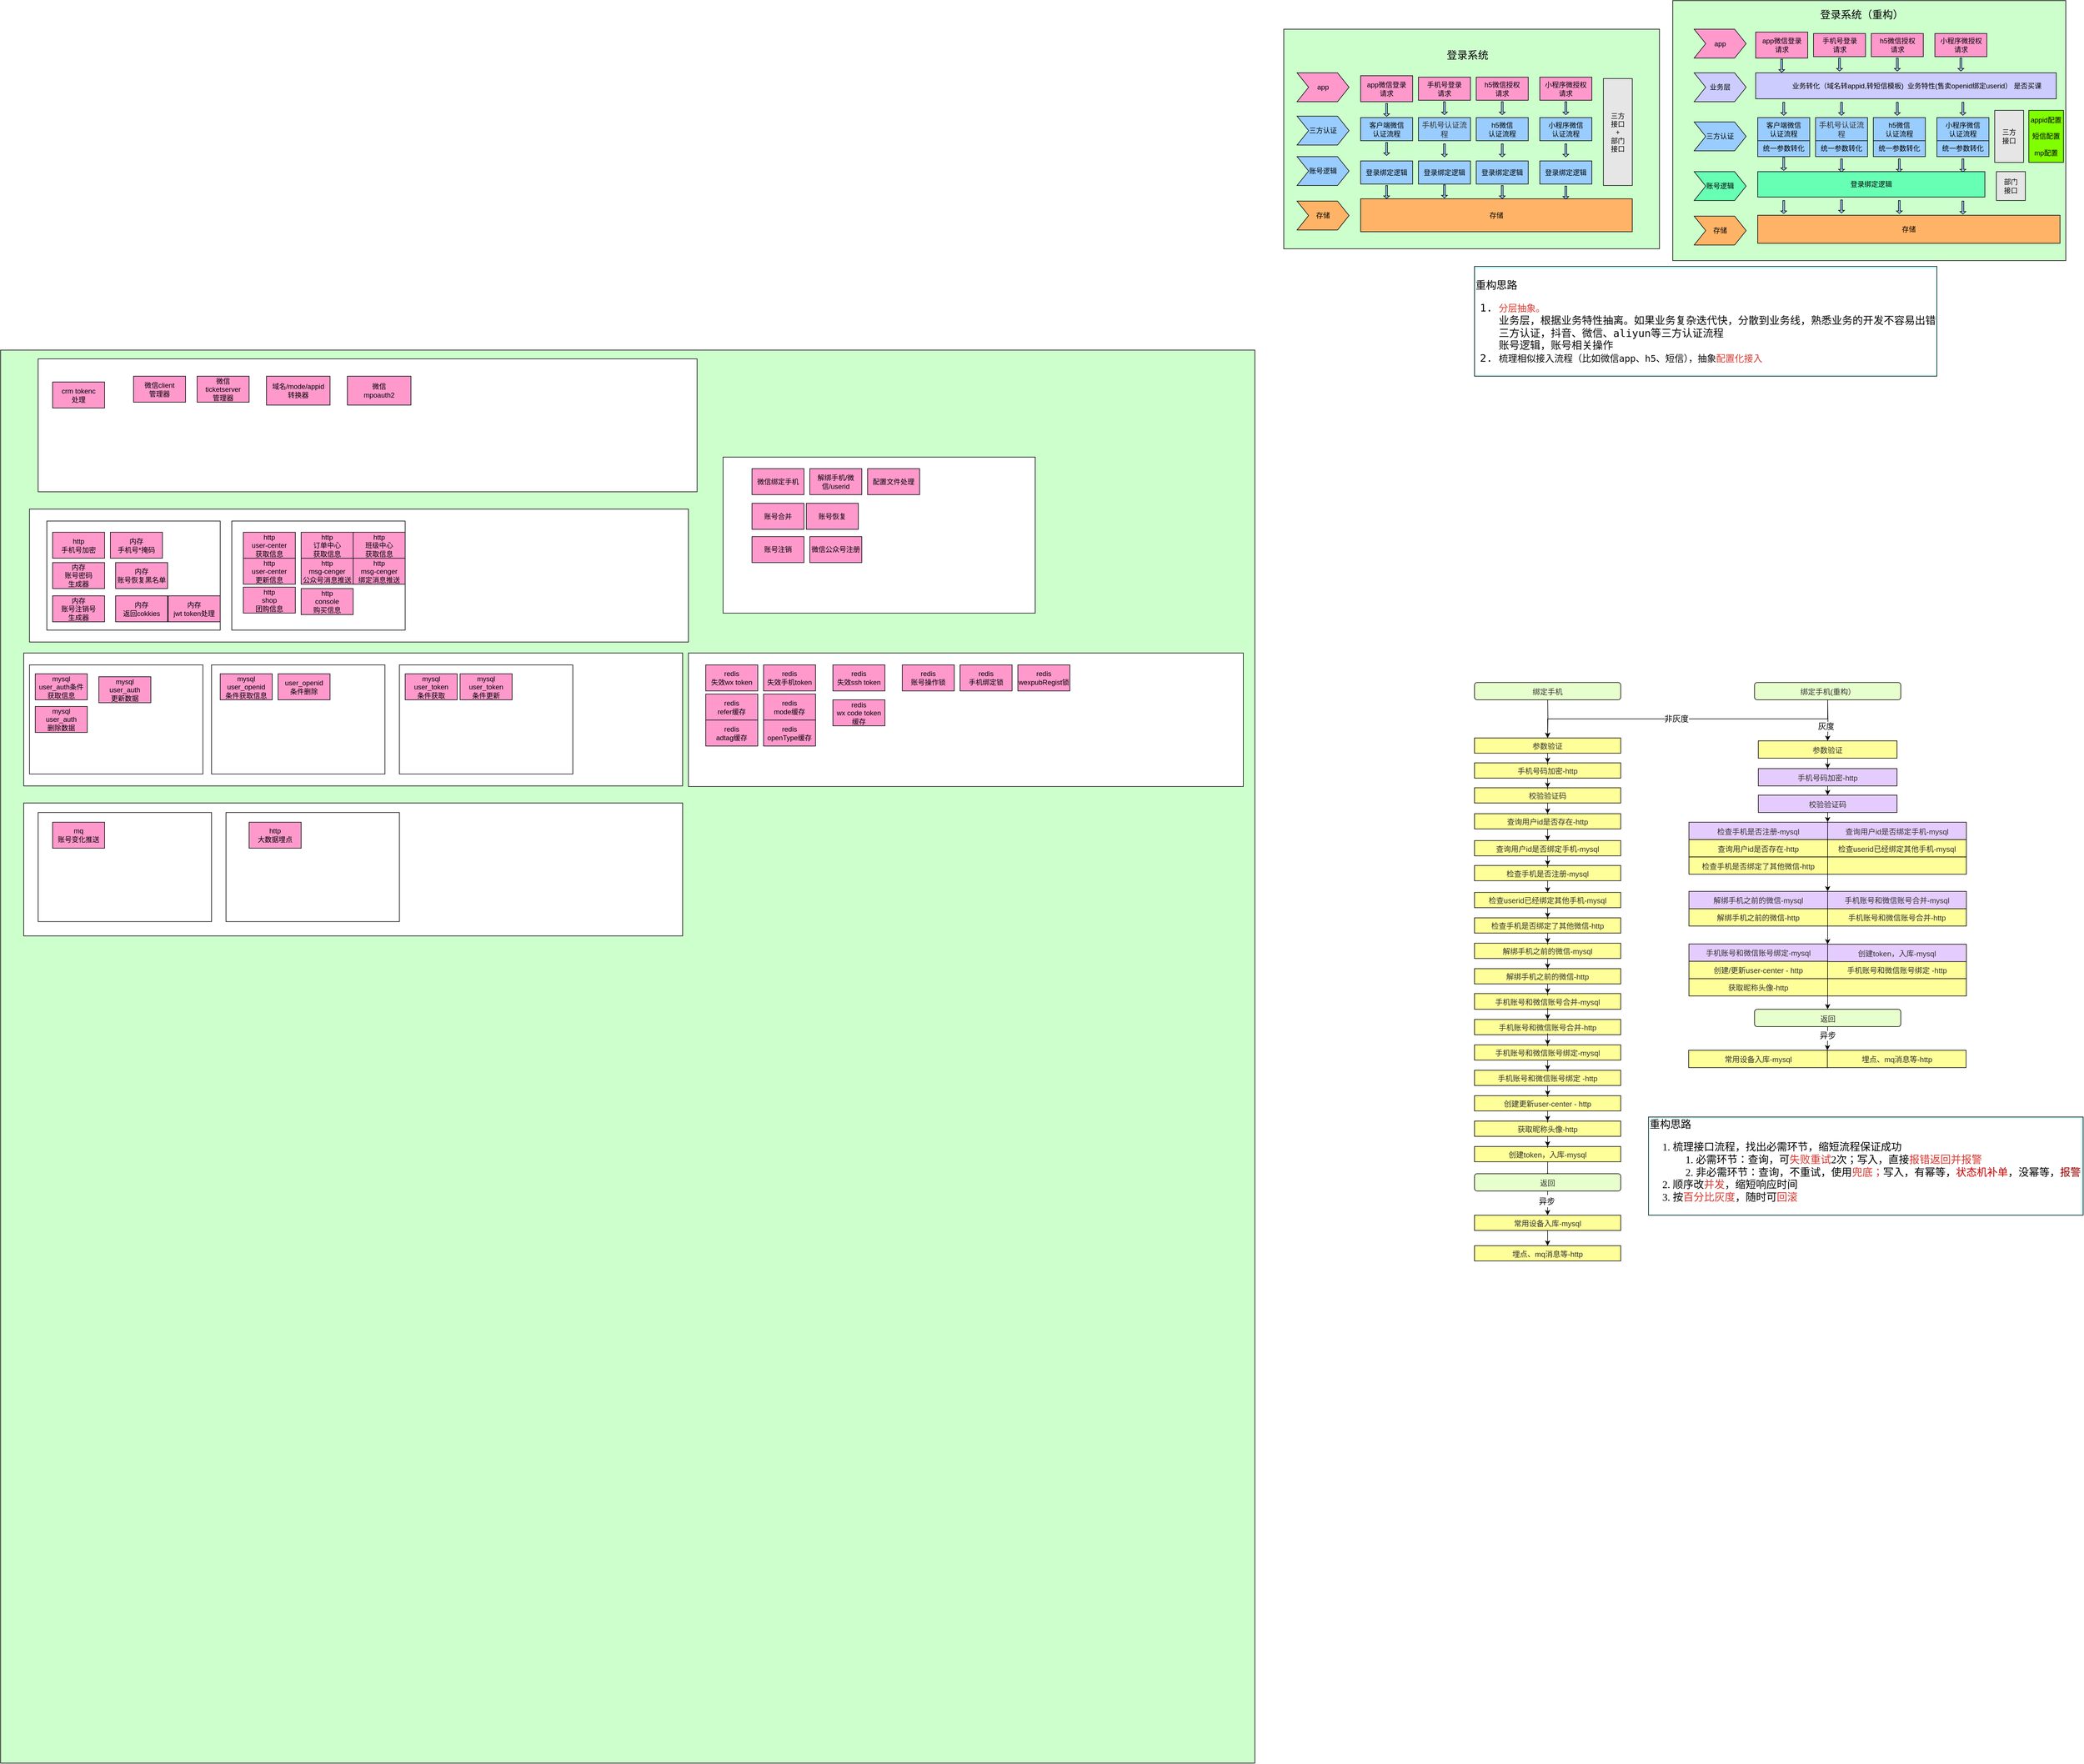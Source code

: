 <mxfile version="20.5.3" type="github">
  <diagram id="kJFJ0D_12UuaY3lmtUbJ" name="第 1 页">
    <mxGraphModel dx="1546" dy="643" grid="1" gridSize="10" guides="1" tooltips="1" connect="1" arrows="1" fold="1" page="1" pageScale="1" pageWidth="827" pageHeight="1169" math="0" shadow="0">
      <root>
        <mxCell id="0" />
        <mxCell id="1" parent="0" />
        <mxCell id="mRexfQhfjzAPBLykWlBQ-13" value="" style="whiteSpace=wrap;html=1;fillColor=#CCFFFF;" parent="1" vertex="1">
          <mxGeometry x="2523" y="300" width="90" height="200" as="geometry" />
        </mxCell>
        <mxCell id="mRexfQhfjzAPBLykWlBQ-3" value="" style="rounded=0;whiteSpace=wrap;html=1;fillColor=#CCFFCC;" parent="1" vertex="1">
          <mxGeometry x="2390" y="229.5" width="650" height="380" as="geometry" />
        </mxCell>
        <mxCell id="mRexfQhfjzAPBLykWlBQ-4" value="app" style="shape=step;perimeter=stepPerimeter;whiteSpace=wrap;html=1;fixedSize=1;fillColor=#FF99CC;" parent="1" vertex="1">
          <mxGeometry x="2413" y="305" width="90" height="50" as="geometry" />
        </mxCell>
        <mxCell id="mRexfQhfjzAPBLykWlBQ-5" value="三方认证" style="shape=step;perimeter=stepPerimeter;whiteSpace=wrap;html=1;fixedSize=1;fillColor=#99CCFF;" parent="1" vertex="1">
          <mxGeometry x="2413" y="380" width="90" height="50" as="geometry" />
        </mxCell>
        <mxCell id="mRexfQhfjzAPBLykWlBQ-6" value="账号逻辑" style="shape=step;perimeter=stepPerimeter;whiteSpace=wrap;html=1;fixedSize=1;fillColor=#99CCFF;" parent="1" vertex="1">
          <mxGeometry x="2413" y="450" width="90" height="50" as="geometry" />
        </mxCell>
        <mxCell id="mRexfQhfjzAPBLykWlBQ-7" value="存储" style="shape=step;perimeter=stepPerimeter;whiteSpace=wrap;html=1;fixedSize=1;fillColor=#FFB366;" parent="1" vertex="1">
          <mxGeometry x="2413" y="527" width="90" height="50" as="geometry" />
        </mxCell>
        <mxCell id="mRexfQhfjzAPBLykWlBQ-9" value="app微信登录&lt;br&gt;请求" style="whiteSpace=wrap;html=1;fillColor=#FF99CC;" parent="1" vertex="1">
          <mxGeometry x="2523" y="310" width="90" height="45" as="geometry" />
        </mxCell>
        <mxCell id="mRexfQhfjzAPBLykWlBQ-10" value="&lt;div class=&quot;mind-clipboard&quot;&gt;手机号登录&lt;div&gt;请求&lt;/div&gt;&lt;/div&gt;" style="whiteSpace=wrap;html=1;fillColor=#FF99CC;" parent="1" vertex="1">
          <mxGeometry x="2623" y="312.5" width="90" height="40" as="geometry" />
        </mxCell>
        <mxCell id="mRexfQhfjzAPBLykWlBQ-11" value="&lt;div class=&quot;mind-clipboard&quot;&gt;h5微信&lt;span style=&quot;font-size: inherit&quot;&gt;授权&lt;/span&gt;&lt;div&gt;请求&lt;/div&gt;&lt;/div&gt;" style="whiteSpace=wrap;html=1;fillColor=#FF99CC;" parent="1" vertex="1">
          <mxGeometry x="2723" y="312.5" width="90" height="40" as="geometry" />
        </mxCell>
        <mxCell id="mRexfQhfjzAPBLykWlBQ-12" value="&lt;div class=&quot;mind-clipboard&quot;&gt;小程序微&lt;span style=&quot;font-size: inherit&quot;&gt;授权&lt;/span&gt;&lt;div&gt;请求&lt;/div&gt;&lt;/div&gt;" style="whiteSpace=wrap;html=1;fillColor=#FF99CC;" parent="1" vertex="1">
          <mxGeometry x="2833" y="312.5" width="90" height="40" as="geometry" />
        </mxCell>
        <mxCell id="mRexfQhfjzAPBLykWlBQ-14" value="&lt;div class=&quot;mind-clipboard&quot;&gt;&lt;div&gt;客户端&lt;span&gt;微信&lt;/span&gt;&lt;/div&gt;&lt;div&gt;认证流程&lt;/div&gt;&lt;/div&gt;" style="whiteSpace=wrap;html=1;fillColor=#99CCFF;" parent="1" vertex="1">
          <mxGeometry x="2523" y="382.5" width="90" height="40" as="geometry" />
        </mxCell>
        <mxCell id="mRexfQhfjzAPBLykWlBQ-15" value="&lt;div class=&quot;mind-clipboard&quot;&gt;&lt;span style=&quot;color: rgb(50 , 50 , 50) ; font-size: 13px ; background-color: rgba(255 , 255 , 255 , 0.008)&quot;&gt;手机号认证流程&lt;/span&gt;&lt;br&gt;&lt;/div&gt;" style="whiteSpace=wrap;html=1;fillColor=#99CCFF;" parent="1" vertex="1">
          <mxGeometry x="2623" y="382.5" width="90" height="40" as="geometry" />
        </mxCell>
        <mxCell id="mRexfQhfjzAPBLykWlBQ-16" value="&lt;div class=&quot;mind-clipboard&quot;&gt;&lt;div class=&quot;mind-clipboard&quot;&gt;&lt;div&gt;h5微信&lt;/div&gt;&lt;div&gt;认证流程&lt;/div&gt;&lt;/div&gt;&lt;/div&gt;" style="whiteSpace=wrap;html=1;fillColor=#99CCFF;" parent="1" vertex="1">
          <mxGeometry x="2723" y="382.5" width="90" height="40" as="geometry" />
        </mxCell>
        <mxCell id="mRexfQhfjzAPBLykWlBQ-17" value="&lt;div class=&quot;mind-clipboard&quot;&gt;&lt;div class=&quot;mind-clipboard&quot;&gt;&lt;div&gt;小程序&lt;span&gt;微信&lt;/span&gt;&lt;/div&gt;&lt;div&gt;认证流程&lt;/div&gt;&lt;/div&gt;&lt;/div&gt;" style="whiteSpace=wrap;html=1;fillColor=#99CCFF;" parent="1" vertex="1">
          <mxGeometry x="2833" y="382.5" width="90" height="40" as="geometry" />
        </mxCell>
        <mxCell id="mRexfQhfjzAPBLykWlBQ-19" value="登录绑定逻辑" style="whiteSpace=wrap;html=1;fillColor=#99CCFF;" parent="1" vertex="1">
          <mxGeometry x="2523" y="457.5" width="90" height="40" as="geometry" />
        </mxCell>
        <mxCell id="mRexfQhfjzAPBLykWlBQ-20" value="&lt;div class=&quot;mind-clipboard&quot;&gt;登录绑定逻辑&lt;br&gt;&lt;/div&gt;" style="whiteSpace=wrap;html=1;fillColor=#99CCFF;" parent="1" vertex="1">
          <mxGeometry x="2623" y="457.5" width="90" height="40" as="geometry" />
        </mxCell>
        <mxCell id="mRexfQhfjzAPBLykWlBQ-21" value="&lt;div class=&quot;mind-clipboard&quot;&gt;&lt;div&gt;登录绑定逻辑&lt;br&gt;&lt;/div&gt;&lt;/div&gt;" style="whiteSpace=wrap;html=1;fillColor=#99CCFF;" parent="1" vertex="1">
          <mxGeometry x="2723" y="457.5" width="90" height="40" as="geometry" />
        </mxCell>
        <mxCell id="mRexfQhfjzAPBLykWlBQ-22" value="登录绑定逻辑" style="whiteSpace=wrap;html=1;fillColor=#99CCFF;" parent="1" vertex="1">
          <mxGeometry x="2833" y="457.5" width="90" height="40" as="geometry" />
        </mxCell>
        <mxCell id="mRexfQhfjzAPBLykWlBQ-24" value="存储" style="whiteSpace=wrap;html=1;fillColor=#FFB366;" parent="1" vertex="1">
          <mxGeometry x="2523" y="523" width="470" height="57" as="geometry" />
        </mxCell>
        <mxCell id="mRexfQhfjzAPBLykWlBQ-54" value="" style="shape=singleArrow;direction=south;whiteSpace=wrap;html=1;fillColor=#99CCFF;" parent="1" vertex="1">
          <mxGeometry x="2563" y="358" width="10" height="22.5" as="geometry" />
        </mxCell>
        <mxCell id="mRexfQhfjzAPBLykWlBQ-56" value="" style="shape=singleArrow;direction=south;whiteSpace=wrap;html=1;fillColor=#99CCFF;" parent="1" vertex="1">
          <mxGeometry x="2563" y="425.5" width="10" height="22.5" as="geometry" />
        </mxCell>
        <mxCell id="mRexfQhfjzAPBLykWlBQ-57" value="" style="shape=singleArrow;direction=south;whiteSpace=wrap;html=1;fillColor=#99CCFF;" parent="1" vertex="1">
          <mxGeometry x="2563" y="500" width="10" height="22.5" as="geometry" />
        </mxCell>
        <mxCell id="mRexfQhfjzAPBLykWlBQ-58" value="" style="shape=singleArrow;direction=south;whiteSpace=wrap;html=1;fillColor=#99CCFF;" parent="1" vertex="1">
          <mxGeometry x="2663" y="355" width="10" height="22.5" as="geometry" />
        </mxCell>
        <mxCell id="mRexfQhfjzAPBLykWlBQ-59" value="" style="shape=singleArrow;direction=south;whiteSpace=wrap;html=1;fillColor=#99CCFF;" parent="1" vertex="1">
          <mxGeometry x="2763" y="355" width="10" height="22.5" as="geometry" />
        </mxCell>
        <mxCell id="mRexfQhfjzAPBLykWlBQ-60" value="" style="shape=singleArrow;direction=south;whiteSpace=wrap;html=1;fillColor=#99CCFF;" parent="1" vertex="1">
          <mxGeometry x="2873" y="355" width="10" height="22.5" as="geometry" />
        </mxCell>
        <mxCell id="mRexfQhfjzAPBLykWlBQ-61" value="" style="shape=singleArrow;direction=south;whiteSpace=wrap;html=1;fillColor=#99CCFF;" parent="1" vertex="1">
          <mxGeometry x="2873" y="428" width="10" height="22.5" as="geometry" />
        </mxCell>
        <mxCell id="mRexfQhfjzAPBLykWlBQ-62" value="" style="shape=singleArrow;direction=south;whiteSpace=wrap;html=1;fillColor=#99CCFF;" parent="1" vertex="1">
          <mxGeometry x="2663" y="428" width="10" height="22.5" as="geometry" />
        </mxCell>
        <mxCell id="mRexfQhfjzAPBLykWlBQ-63" value="" style="shape=singleArrow;direction=south;whiteSpace=wrap;html=1;fillColor=#99CCFF;" parent="1" vertex="1">
          <mxGeometry x="2663" y="499" width="10" height="22.5" as="geometry" />
        </mxCell>
        <mxCell id="mRexfQhfjzAPBLykWlBQ-64" value="" style="shape=singleArrow;direction=south;whiteSpace=wrap;html=1;fillColor=#99CCFF;" parent="1" vertex="1">
          <mxGeometry x="2763" y="428" width="10" height="22.5" as="geometry" />
        </mxCell>
        <mxCell id="mRexfQhfjzAPBLykWlBQ-71" value="" style="shape=singleArrow;direction=south;whiteSpace=wrap;html=1;fillColor=#99CCFF;" parent="1" vertex="1">
          <mxGeometry x="2763" y="500" width="10" height="22.5" as="geometry" />
        </mxCell>
        <mxCell id="mRexfQhfjzAPBLykWlBQ-72" value="" style="shape=singleArrow;direction=south;whiteSpace=wrap;html=1;fillColor=#99CCFF;" parent="1" vertex="1">
          <mxGeometry x="2873" y="501" width="10" height="22.5" as="geometry" />
        </mxCell>
        <mxCell id="mRexfQhfjzAPBLykWlBQ-73" value="&lt;div class=&quot;mind-clipboard&quot;&gt;三方&lt;br&gt;接口&lt;/div&gt;&lt;div class=&quot;mind-clipboard&quot;&gt;+&lt;/div&gt;&lt;div class=&quot;mind-clipboard&quot;&gt;部门&lt;/div&gt;&lt;div class=&quot;mind-clipboard&quot;&gt;接口&lt;/div&gt;" style="whiteSpace=wrap;html=1;fillColor=#E6E6E6;" parent="1" vertex="1">
          <mxGeometry x="2943" y="315" width="50" height="185" as="geometry" />
        </mxCell>
        <mxCell id="mRexfQhfjzAPBLykWlBQ-109" value="&lt;font style=&quot;font-size: 18px&quot;&gt;登录系统&lt;/font&gt;" style="text;html=1;strokeColor=none;fillColor=none;align=center;verticalAlign=middle;whiteSpace=wrap;rounded=0;" parent="1" vertex="1">
          <mxGeometry x="2653" y="260" width="110" height="30" as="geometry" />
        </mxCell>
        <mxCell id="mRexfQhfjzAPBLykWlBQ-111" value="" style="rounded=0;whiteSpace=wrap;html=1;fillColor=#CCFFCC;" parent="1" vertex="1">
          <mxGeometry x="3063" y="180" width="680" height="450" as="geometry" />
        </mxCell>
        <mxCell id="mRexfQhfjzAPBLykWlBQ-112" value="业务层" style="shape=step;perimeter=stepPerimeter;whiteSpace=wrap;html=1;fixedSize=1;fillColor=#CCCCFF;" parent="1" vertex="1">
          <mxGeometry x="3100" y="305" width="90" height="50" as="geometry" />
        </mxCell>
        <mxCell id="mRexfQhfjzAPBLykWlBQ-113" value="三方认证" style="shape=step;perimeter=stepPerimeter;whiteSpace=wrap;html=1;fixedSize=1;fillColor=#99CCFF;" parent="1" vertex="1">
          <mxGeometry x="3100" y="390" width="90" height="50" as="geometry" />
        </mxCell>
        <mxCell id="mRexfQhfjzAPBLykWlBQ-114" value="账号逻辑" style="shape=step;perimeter=stepPerimeter;whiteSpace=wrap;html=1;fixedSize=1;fillColor=#66FFB3;" parent="1" vertex="1">
          <mxGeometry x="3100" y="476" width="90" height="50" as="geometry" />
        </mxCell>
        <mxCell id="mRexfQhfjzAPBLykWlBQ-115" value="存储" style="shape=step;perimeter=stepPerimeter;whiteSpace=wrap;html=1;fixedSize=1;fillColor=#FFB366;" parent="1" vertex="1">
          <mxGeometry x="3100" y="553" width="90" height="50" as="geometry" />
        </mxCell>
        <mxCell id="mRexfQhfjzAPBLykWlBQ-116" value="app微信登录&lt;br&gt;请求" style="whiteSpace=wrap;html=1;fillColor=#FF99CC;" parent="1" vertex="1">
          <mxGeometry x="3206.5" y="234.5" width="90" height="45" as="geometry" />
        </mxCell>
        <mxCell id="mRexfQhfjzAPBLykWlBQ-117" value="&lt;div class=&quot;mind-clipboard&quot;&gt;手机号登录&lt;div&gt;请求&lt;/div&gt;&lt;/div&gt;" style="whiteSpace=wrap;html=1;fillColor=#FF99CC;" parent="1" vertex="1">
          <mxGeometry x="3306.5" y="237" width="90" height="40" as="geometry" />
        </mxCell>
        <mxCell id="mRexfQhfjzAPBLykWlBQ-118" value="&lt;div class=&quot;mind-clipboard&quot;&gt;h5微信&lt;span style=&quot;font-size: inherit&quot;&gt;授权&lt;/span&gt;&lt;div&gt;请求&lt;/div&gt;&lt;/div&gt;" style="whiteSpace=wrap;html=1;fillColor=#FF99CC;" parent="1" vertex="1">
          <mxGeometry x="3406.5" y="237" width="90" height="40" as="geometry" />
        </mxCell>
        <mxCell id="mRexfQhfjzAPBLykWlBQ-119" value="&lt;div class=&quot;mind-clipboard&quot;&gt;小程序微&lt;span style=&quot;font-size: inherit&quot;&gt;授权&lt;/span&gt;&lt;div&gt;请求&lt;/div&gt;&lt;/div&gt;" style="whiteSpace=wrap;html=1;fillColor=#FF99CC;" parent="1" vertex="1">
          <mxGeometry x="3516.5" y="237" width="90" height="40" as="geometry" />
        </mxCell>
        <mxCell id="mRexfQhfjzAPBLykWlBQ-120" value="&lt;div class=&quot;mind-clipboard&quot;&gt;&lt;div&gt;客户端&lt;span&gt;微信&lt;/span&gt;&lt;/div&gt;&lt;div&gt;认证流程&lt;/div&gt;&lt;/div&gt;" style="whiteSpace=wrap;html=1;fillColor=#99CCFF;" parent="1" vertex="1">
          <mxGeometry x="3210" y="382.5" width="90" height="40" as="geometry" />
        </mxCell>
        <mxCell id="mRexfQhfjzAPBLykWlBQ-121" value="&lt;div class=&quot;mind-clipboard&quot;&gt;&lt;span style=&quot;color: rgb(50 , 50 , 50) ; font-size: 13px ; background-color: rgba(255 , 255 , 255 , 0.008)&quot;&gt;手机号认证流程&lt;/span&gt;&lt;br&gt;&lt;/div&gt;" style="whiteSpace=wrap;html=1;fillColor=#99CCFF;" parent="1" vertex="1">
          <mxGeometry x="3310" y="382.5" width="90" height="40" as="geometry" />
        </mxCell>
        <mxCell id="mRexfQhfjzAPBLykWlBQ-122" value="&lt;div class=&quot;mind-clipboard&quot;&gt;&lt;div class=&quot;mind-clipboard&quot;&gt;&lt;div&gt;h5微信&lt;/div&gt;&lt;div&gt;认证流程&lt;/div&gt;&lt;/div&gt;&lt;/div&gt;" style="whiteSpace=wrap;html=1;fillColor=#99CCFF;" parent="1" vertex="1">
          <mxGeometry x="3410" y="382.5" width="90" height="40" as="geometry" />
        </mxCell>
        <mxCell id="mRexfQhfjzAPBLykWlBQ-123" value="&lt;div class=&quot;mind-clipboard&quot;&gt;&lt;div class=&quot;mind-clipboard&quot;&gt;&lt;div&gt;小程序&lt;span&gt;微信&lt;/span&gt;&lt;/div&gt;&lt;div&gt;认证流程&lt;/div&gt;&lt;/div&gt;&lt;/div&gt;" style="whiteSpace=wrap;html=1;fillColor=#99CCFF;" parent="1" vertex="1">
          <mxGeometry x="3520" y="382.5" width="90" height="40" as="geometry" />
        </mxCell>
        <mxCell id="mRexfQhfjzAPBLykWlBQ-129" value="存储" style="whiteSpace=wrap;html=1;fillColor=#FFB366;" parent="1" vertex="1">
          <mxGeometry x="3210" y="551.5" width="523" height="48.5" as="geometry" />
        </mxCell>
        <mxCell id="mRexfQhfjzAPBLykWlBQ-130" value="" style="shape=singleArrow;direction=south;whiteSpace=wrap;html=1;fillColor=#99CCFF;" parent="1" vertex="1">
          <mxGeometry x="3246.5" y="281.5" width="10" height="22.5" as="geometry" />
        </mxCell>
        <mxCell id="mRexfQhfjzAPBLykWlBQ-131" value="" style="shape=singleArrow;direction=south;whiteSpace=wrap;html=1;fillColor=#99CCFF;" parent="1" vertex="1">
          <mxGeometry x="3250" y="451.5" width="10" height="22.5" as="geometry" />
        </mxCell>
        <mxCell id="mRexfQhfjzAPBLykWlBQ-132" value="" style="shape=singleArrow;direction=south;whiteSpace=wrap;html=1;fillColor=#99CCFF;" parent="1" vertex="1">
          <mxGeometry x="3250" y="526" width="10" height="22.5" as="geometry" />
        </mxCell>
        <mxCell id="mRexfQhfjzAPBLykWlBQ-133" value="" style="shape=singleArrow;direction=south;whiteSpace=wrap;html=1;fillColor=#99CCFF;" parent="1" vertex="1">
          <mxGeometry x="3346.5" y="279.5" width="10" height="22.5" as="geometry" />
        </mxCell>
        <mxCell id="mRexfQhfjzAPBLykWlBQ-134" value="" style="shape=singleArrow;direction=south;whiteSpace=wrap;html=1;fillColor=#99CCFF;" parent="1" vertex="1">
          <mxGeometry x="3446.5" y="279.5" width="10" height="22.5" as="geometry" />
        </mxCell>
        <mxCell id="mRexfQhfjzAPBLykWlBQ-135" value="" style="shape=singleArrow;direction=south;whiteSpace=wrap;html=1;fillColor=#99CCFF;" parent="1" vertex="1">
          <mxGeometry x="3556.5" y="279.5" width="10" height="22.5" as="geometry" />
        </mxCell>
        <mxCell id="mRexfQhfjzAPBLykWlBQ-136" value="" style="shape=singleArrow;direction=south;whiteSpace=wrap;html=1;fillColor=#99CCFF;" parent="1" vertex="1">
          <mxGeometry x="3560" y="454" width="10" height="22.5" as="geometry" />
        </mxCell>
        <mxCell id="mRexfQhfjzAPBLykWlBQ-137" value="" style="shape=singleArrow;direction=south;whiteSpace=wrap;html=1;fillColor=#99CCFF;" parent="1" vertex="1">
          <mxGeometry x="3350" y="454" width="10" height="22.5" as="geometry" />
        </mxCell>
        <mxCell id="mRexfQhfjzAPBLykWlBQ-138" value="" style="shape=singleArrow;direction=south;whiteSpace=wrap;html=1;fillColor=#99CCFF;" parent="1" vertex="1">
          <mxGeometry x="3350" y="525" width="10" height="22.5" as="geometry" />
        </mxCell>
        <mxCell id="mRexfQhfjzAPBLykWlBQ-139" value="" style="shape=singleArrow;direction=south;whiteSpace=wrap;html=1;fillColor=#99CCFF;" parent="1" vertex="1">
          <mxGeometry x="3450" y="454" width="10" height="22.5" as="geometry" />
        </mxCell>
        <mxCell id="mRexfQhfjzAPBLykWlBQ-140" value="" style="shape=singleArrow;direction=south;whiteSpace=wrap;html=1;fillColor=#99CCFF;" parent="1" vertex="1">
          <mxGeometry x="3450" y="526" width="10" height="22.5" as="geometry" />
        </mxCell>
        <mxCell id="mRexfQhfjzAPBLykWlBQ-141" value="" style="shape=singleArrow;direction=south;whiteSpace=wrap;html=1;fillColor=#99CCFF;" parent="1" vertex="1">
          <mxGeometry x="3560" y="527" width="10" height="22.5" as="geometry" />
        </mxCell>
        <mxCell id="mRexfQhfjzAPBLykWlBQ-142" value="&lt;div class=&quot;mind-clipboard&quot;&gt;&lt;span&gt;部门&lt;/span&gt;&lt;br&gt;&lt;/div&gt;&lt;div class=&quot;mind-clipboard&quot;&gt;接口&lt;/div&gt;" style="whiteSpace=wrap;html=1;fillColor=#E6E6E6;" parent="1" vertex="1">
          <mxGeometry x="3623" y="476" width="50" height="50" as="geometry" />
        </mxCell>
        <mxCell id="mRexfQhfjzAPBLykWlBQ-143" value="&lt;font style=&quot;font-size: 18px&quot;&gt;登录系统（重构）&lt;/font&gt;" style="text;html=1;strokeColor=none;fillColor=none;align=center;verticalAlign=middle;whiteSpace=wrap;rounded=0;" parent="1" vertex="1">
          <mxGeometry x="3310" y="190" width="160" height="30" as="geometry" />
        </mxCell>
        <mxCell id="mRexfQhfjzAPBLykWlBQ-144" value="&lt;div class=&quot;mind-clipboard&quot;&gt;三方&lt;br&gt;&lt;/div&gt;&lt;div class=&quot;mind-clipboard&quot;&gt;接口&lt;/div&gt;" style="whiteSpace=wrap;html=1;fillColor=#E6E6E6;" parent="1" vertex="1">
          <mxGeometry x="3620" y="370" width="50" height="90" as="geometry" />
        </mxCell>
        <mxCell id="mRexfQhfjzAPBLykWlBQ-146" value="登录绑定逻辑" style="whiteSpace=wrap;html=1;fontSize=12;fillColor=#66FFB3;" parent="1" vertex="1">
          <mxGeometry x="3210" y="476" width="393" height="44" as="geometry" />
        </mxCell>
        <mxCell id="mRexfQhfjzAPBLykWlBQ-149" value="&lt;div class=&quot;mind-clipboard&quot;&gt;&lt;div&gt;统一参数转化&lt;/div&gt;&lt;/div&gt;" style="whiteSpace=wrap;html=1;fillColor=#99CCFF;" parent="1" vertex="1">
          <mxGeometry x="3210" y="422.5" width="90" height="27.5" as="geometry" />
        </mxCell>
        <mxCell id="mRexfQhfjzAPBLykWlBQ-150" value="&lt;div class=&quot;mind-clipboard&quot;&gt;&lt;div&gt;统一参数转化&lt;/div&gt;&lt;/div&gt;" style="whiteSpace=wrap;html=1;fillColor=#99CCFF;" parent="1" vertex="1">
          <mxGeometry x="3310" y="422.5" width="90" height="27.5" as="geometry" />
        </mxCell>
        <mxCell id="mRexfQhfjzAPBLykWlBQ-151" value="&lt;div class=&quot;mind-clipboard&quot;&gt;&lt;div&gt;统一参数转化&lt;/div&gt;&lt;/div&gt;" style="whiteSpace=wrap;html=1;fillColor=#99CCFF;" parent="1" vertex="1">
          <mxGeometry x="3410" y="422.5" width="90" height="27.5" as="geometry" />
        </mxCell>
        <mxCell id="mRexfQhfjzAPBLykWlBQ-152" value="&lt;div class=&quot;mind-clipboard&quot;&gt;&lt;div&gt;统一参数转化&lt;/div&gt;&lt;/div&gt;" style="whiteSpace=wrap;html=1;fillColor=#99CCFF;" parent="1" vertex="1">
          <mxGeometry x="3520" y="422.5" width="90" height="27.5" as="geometry" />
        </mxCell>
        <mxCell id="mRexfQhfjzAPBLykWlBQ-155" value="&lt;div class=&quot;mind-clipboard&quot;&gt;appid配置&lt;/div&gt;&lt;div class=&quot;mind-clipboard&quot;&gt;&lt;br&gt;&lt;/div&gt;&lt;div class=&quot;mind-clipboard&quot;&gt;短信配置&lt;/div&gt;&lt;div class=&quot;mind-clipboard&quot;&gt;&lt;br&gt;&lt;/div&gt;&lt;div class=&quot;mind-clipboard&quot;&gt;mp配置&lt;/div&gt;" style="whiteSpace=wrap;html=1;fillColor=#80FF00;" parent="1" vertex="1">
          <mxGeometry x="3679" y="370" width="60" height="90" as="geometry" />
        </mxCell>
        <mxCell id="mRexfQhfjzAPBLykWlBQ-156" value="&lt;span style=&quot;color: rgb(50 , 50 , 50) ; font-size: 13px ; background-color: rgba(255 , 255 , 255 , 0.008)&quot;&gt;获取昵称头像-http&lt;/span&gt;" style="rounded=0;whiteSpace=wrap;html=1;fontSize=18;fillColor=#FFFF99;" parent="1" vertex="1">
          <mxGeometry x="3091" y="1872.46" width="240" height="30" as="geometry" />
        </mxCell>
        <mxCell id="mRexfQhfjzAPBLykWlBQ-158" value="&lt;span style=&quot;color: rgb(50 , 50 , 50) ; font-size: 13px ; background-color: rgba(255 , 255 , 255 , 0.008)&quot;&gt;手机账号和微信账号绑定 -http&lt;/span&gt;" style="rounded=0;whiteSpace=wrap;html=1;fontSize=18;fillColor=#FFFF99;" parent="1" vertex="1">
          <mxGeometry x="3331" y="1842.46" width="240" height="30" as="geometry" />
        </mxCell>
        <mxCell id="mRexfQhfjzAPBLykWlBQ-159" value="&lt;span style=&quot;color: rgb(50 , 50 , 50) ; font-size: 13px ; background-color: rgba(255 , 255 , 255 , 0.008)&quot;&gt;手机账号和微信账号绑定-mysql&lt;/span&gt;" style="rounded=0;whiteSpace=wrap;html=1;fontSize=18;fillColor=#E5CCFF;" parent="1" vertex="1">
          <mxGeometry x="3091" y="1812.46" width="240" height="30" as="geometry" />
        </mxCell>
        <mxCell id="mRexfQhfjzAPBLykWlBQ-248" style="edgeStyle=orthogonalEdgeStyle;rounded=0;orthogonalLoop=1;jettySize=auto;html=1;exitX=0;exitY=1;exitDx=0;exitDy=0;entryX=0;entryY=0;entryDx=0;entryDy=0;fontSize=14;fillColor=#E5CCFF;" parent="1" source="mRexfQhfjzAPBLykWlBQ-160" target="mRexfQhfjzAPBLykWlBQ-171" edge="1">
          <mxGeometry relative="1" as="geometry" />
        </mxCell>
        <mxCell id="mRexfQhfjzAPBLykWlBQ-160" value="&lt;span style=&quot;color: rgb(50 , 50 , 50) ; font-size: 13px ; background-color: rgba(255 , 255 , 255 , 0.008)&quot;&gt;手机账号和微信账号合并-http&lt;/span&gt;" style="rounded=0;whiteSpace=wrap;html=1;fontSize=18;fillColor=#FFFF99;" parent="1" vertex="1">
          <mxGeometry x="3331" y="1751.46" width="240" height="30" as="geometry" />
        </mxCell>
        <mxCell id="mRexfQhfjzAPBLykWlBQ-161" value="&lt;span style=&quot;color: rgb(50 , 50 , 50) ; font-size: 13px ; background-color: rgba(255 , 255 , 255 , 0.008)&quot;&gt;手机账号和微信账号合并-mysql&lt;/span&gt;" style="rounded=0;whiteSpace=wrap;html=1;fontSize=18;fillColor=#E5CCFF;" parent="1" vertex="1">
          <mxGeometry x="3331" y="1721.46" width="240" height="30" as="geometry" />
        </mxCell>
        <mxCell id="mRexfQhfjzAPBLykWlBQ-247" style="edgeStyle=orthogonalEdgeStyle;rounded=0;orthogonalLoop=1;jettySize=auto;html=1;exitX=0;exitY=1;exitDx=0;exitDy=0;entryX=1;entryY=0;entryDx=0;entryDy=0;fontSize=14;fillColor=#E5CCFF;" parent="1" source="mRexfQhfjzAPBLykWlBQ-162" target="mRexfQhfjzAPBLykWlBQ-218" edge="1">
          <mxGeometry relative="1" as="geometry" />
        </mxCell>
        <mxCell id="mRexfQhfjzAPBLykWlBQ-162" value="" style="rounded=0;whiteSpace=wrap;html=1;fontSize=18;fillColor=#FFFF99;" parent="1" vertex="1">
          <mxGeometry x="3331" y="1661.8" width="240" height="30" as="geometry" />
        </mxCell>
        <mxCell id="mRexfQhfjzAPBLykWlBQ-163" value="&lt;span style=&quot;color: rgb(50 , 50 , 50) ; font-size: 13px ; background-color: rgba(255 , 255 , 255 , 0.008)&quot;&gt;检查手机是否绑定了其他微信-http&lt;/span&gt;" style="rounded=0;whiteSpace=wrap;html=1;fontSize=18;fillColor=#FFFF99;" parent="1" vertex="1">
          <mxGeometry x="3091" y="1661.8" width="240" height="30" as="geometry" />
        </mxCell>
        <mxCell id="mRexfQhfjzAPBLykWlBQ-257" style="edgeStyle=orthogonalEdgeStyle;rounded=0;orthogonalLoop=1;jettySize=auto;html=1;exitX=0;exitY=1;exitDx=0;exitDy=0;entryX=0.5;entryY=0;entryDx=0;entryDy=0;fontSize=14;fillColor=#E5CCFF;" parent="1" source="mRexfQhfjzAPBLykWlBQ-164" target="mRexfQhfjzAPBLykWlBQ-240" edge="1">
          <mxGeometry relative="1" as="geometry" />
        </mxCell>
        <mxCell id="mRexfQhfjzAPBLykWlBQ-164" value="" style="rounded=0;whiteSpace=wrap;html=1;fontSize=18;fillColor=#FFFF99;" parent="1" vertex="1">
          <mxGeometry x="3331" y="1872.46" width="240" height="30" as="geometry" />
        </mxCell>
        <mxCell id="mRexfQhfjzAPBLykWlBQ-226" value="" style="edgeStyle=orthogonalEdgeStyle;rounded=0;orthogonalLoop=1;jettySize=auto;html=1;fontSize=18;fillColor=#FFFF99;" parent="1" source="mRexfQhfjzAPBLykWlBQ-165" target="mRexfQhfjzAPBLykWlBQ-223" edge="1">
          <mxGeometry relative="1" as="geometry" />
        </mxCell>
        <mxCell id="mRexfQhfjzAPBLykWlBQ-165" value="&lt;span style=&quot;color: rgb(50 , 50 , 50) ; font-size: 13px ; background-color: rgba(255 , 255 , 255 , 0.008)&quot;&gt;手机号码加密-http&lt;/span&gt;" style="rounded=0;whiteSpace=wrap;html=1;fontSize=18;fillColor=#E5CCFF;" parent="1" vertex="1">
          <mxGeometry x="3211" y="1509" width="240" height="30" as="geometry" />
        </mxCell>
        <mxCell id="mRexfQhfjzAPBLykWlBQ-225" value="" style="edgeStyle=orthogonalEdgeStyle;rounded=0;orthogonalLoop=1;jettySize=auto;html=1;fontSize=18;fillColor=#FFFF99;" parent="1" source="mRexfQhfjzAPBLykWlBQ-167" target="mRexfQhfjzAPBLykWlBQ-165" edge="1">
          <mxGeometry relative="1" as="geometry" />
        </mxCell>
        <mxCell id="mRexfQhfjzAPBLykWlBQ-167" value="&lt;span style=&quot;color: rgb(50 , 50 , 50) ; font-size: 13px ; background-color: rgba(255 , 255 , 255 , 0.008)&quot;&gt;参数验证&lt;/span&gt;" style="rounded=0;whiteSpace=wrap;html=1;fontSize=18;fillColor=#FFFF99;" parent="1" vertex="1">
          <mxGeometry x="3211" y="1461" width="240" height="30" as="geometry" />
        </mxCell>
        <mxCell id="mRexfQhfjzAPBLykWlBQ-224" value="" style="edgeStyle=orthogonalEdgeStyle;rounded=0;orthogonalLoop=1;jettySize=auto;html=1;fontSize=18;" parent="1" target="mRexfQhfjzAPBLykWlBQ-167" edge="1">
          <mxGeometry relative="1" as="geometry">
            <mxPoint x="3331" y="1390" as="sourcePoint" />
          </mxGeometry>
        </mxCell>
        <mxCell id="mRexfQhfjzAPBLykWlBQ-255" value="灰度" style="edgeLabel;html=1;align=center;verticalAlign=middle;resizable=0;points=[];fontSize=14;" parent="mRexfQhfjzAPBLykWlBQ-224" vertex="1" connectable="0">
          <mxGeometry x="0.284" y="-3" relative="1" as="geometry">
            <mxPoint as="offset" />
          </mxGeometry>
        </mxCell>
        <mxCell id="mRexfQhfjzAPBLykWlBQ-170" value="&lt;span style=&quot;color: rgb(50 , 50 , 50) ; font-size: 13px ; background-color: rgba(255 , 255 , 255 , 0.008)&quot;&gt;常用设备入库-mysql&lt;/span&gt;" style="rounded=0;whiteSpace=wrap;html=1;fontSize=18;fillColor=#FFFF99;" parent="1" vertex="1">
          <mxGeometry x="3090.5" y="1996.46" width="240" height="30" as="geometry" />
        </mxCell>
        <mxCell id="mRexfQhfjzAPBLykWlBQ-171" value="&lt;span style=&quot;color: rgb(50 , 50 , 50) ; font-size: 13px ; background-color: rgba(255 , 255 , 255 , 0.008)&quot;&gt;创建token，入库-mysql&lt;/span&gt;" style="rounded=0;whiteSpace=wrap;html=1;fontSize=18;fillColor=#E5CCFF;" parent="1" vertex="1">
          <mxGeometry x="3331" y="1813.03" width="240" height="30" as="geometry" />
        </mxCell>
        <mxCell id="mRexfQhfjzAPBLykWlBQ-172" value="&lt;span style=&quot;color: rgb(50 , 50 , 50) ; font-size: 13px ; background-color: rgba(255 , 255 , 255 , 0.008)&quot;&gt;创建/更新user-center - http&lt;/span&gt;" style="rounded=0;whiteSpace=wrap;html=1;fontSize=18;fillColor=#FFFF99;" parent="1" vertex="1">
          <mxGeometry x="3091" y="1842.46" width="240" height="30" as="geometry" />
        </mxCell>
        <mxCell id="mRexfQhfjzAPBLykWlBQ-192" value="" style="edgeStyle=orthogonalEdgeStyle;rounded=0;orthogonalLoop=1;jettySize=auto;html=1;fontSize=18;" parent="1" target="mRexfQhfjzAPBLykWlBQ-190" edge="1">
          <mxGeometry relative="1" as="geometry">
            <mxPoint x="2846.5" y="1385" as="sourcePoint" />
          </mxGeometry>
        </mxCell>
        <mxCell id="mRexfQhfjzAPBLykWlBQ-217" value="&lt;span style=&quot;color: rgb(50 , 50 , 50) ; font-size: 13px ; background-color: rgba(255 , 255 , 255 , 0.008)&quot;&gt;解绑手机之前的微信-http&lt;/span&gt;" style="rounded=0;whiteSpace=wrap;html=1;fontSize=18;fillColor=#FFFF99;" parent="1" vertex="1">
          <mxGeometry x="3091" y="1751.46" width="240" height="30" as="geometry" />
        </mxCell>
        <mxCell id="mRexfQhfjzAPBLykWlBQ-218" value="&lt;span style=&quot;color: rgb(50 , 50 , 50) ; font-size: 13px ; background-color: rgba(255 , 255 , 255 , 0.008)&quot;&gt;解绑手机之前的微信-mysql&lt;/span&gt;" style="rounded=0;whiteSpace=wrap;html=1;fontSize=18;fillColor=#E5CCFF;" parent="1" vertex="1">
          <mxGeometry x="3091" y="1721.46" width="240" height="30" as="geometry" />
        </mxCell>
        <mxCell id="mRexfQhfjzAPBLykWlBQ-219" value="&lt;span style=&quot;color: rgb(50 , 50 , 50) ; font-size: 13px ; background-color: rgba(255 , 255 , 255 , 0.008)&quot;&gt;检查userid已经绑定其他手机-mysql&lt;/span&gt;" style="rounded=0;whiteSpace=wrap;html=1;fontSize=18;fillColor=#FFFF99;" parent="1" vertex="1">
          <mxGeometry x="3331" y="1631.8" width="240" height="30" as="geometry" />
        </mxCell>
        <mxCell id="mRexfQhfjzAPBLykWlBQ-220" value="&lt;span style=&quot;color: rgb(50 , 50 , 50) ; font-size: 13px ; background-color: rgba(255 , 255 , 255 , 0.008)&quot;&gt;检查手机是否注册-mysql&lt;/span&gt;" style="rounded=0;whiteSpace=wrap;html=1;fontSize=18;fillColor=#E5CCFF;" parent="1" vertex="1">
          <mxGeometry x="3091" y="1601.8" width="240" height="30" as="geometry" />
        </mxCell>
        <mxCell id="mRexfQhfjzAPBLykWlBQ-221" value="&lt;span style=&quot;color: rgb(50 , 50 , 50) ; font-size: 13px ; background-color: rgba(255 , 255 , 255 , 0.008)&quot;&gt;查询用户id是否绑定手机-mysql&lt;/span&gt;" style="rounded=0;whiteSpace=wrap;html=1;fontSize=18;fillColor=#E5CCFF;" parent="1" vertex="1">
          <mxGeometry x="3331" y="1601.8" width="240" height="30" as="geometry" />
        </mxCell>
        <mxCell id="mRexfQhfjzAPBLykWlBQ-222" value="&lt;span style=&quot;color: rgb(50 , 50 , 50) ; font-size: 13px ; background-color: rgba(255 , 255 , 255 , 0.008)&quot;&gt;查询用户id是否存在-http&lt;/span&gt;" style="rounded=0;whiteSpace=wrap;html=1;fontSize=18;fillColor=#FFFF99;" parent="1" vertex="1">
          <mxGeometry x="3091" y="1631.8" width="240" height="30" as="geometry" />
        </mxCell>
        <mxCell id="mRexfQhfjzAPBLykWlBQ-246" style="edgeStyle=orthogonalEdgeStyle;rounded=0;orthogonalLoop=1;jettySize=auto;html=1;exitX=0.5;exitY=1;exitDx=0;exitDy=0;entryX=0;entryY=0;entryDx=0;entryDy=0;fontSize=14;fillColor=#E5CCFF;" parent="1" source="mRexfQhfjzAPBLykWlBQ-223" target="mRexfQhfjzAPBLykWlBQ-221" edge="1">
          <mxGeometry relative="1" as="geometry" />
        </mxCell>
        <mxCell id="mRexfQhfjzAPBLykWlBQ-223" value="&lt;span style=&quot;color: rgb(50 , 50 , 50) ; font-size: 13px ; background-color: rgba(255 , 255 , 255 , 0.008)&quot;&gt;校验验证码&lt;/span&gt;" style="rounded=0;whiteSpace=wrap;html=1;fontSize=18;fillColor=#E5CCFF;" parent="1" vertex="1">
          <mxGeometry x="3211" y="1555" width="240" height="30" as="geometry" />
        </mxCell>
        <mxCell id="mRexfQhfjzAPBLykWlBQ-230" value="&lt;span style=&quot;color: rgb(50 , 50 , 50) ; font-size: 13px ; background-color: rgba(255 , 255 , 255 , 0.008)&quot;&gt;埋点、mq消息等-http&lt;/span&gt;" style="rounded=0;whiteSpace=wrap;html=1;fontSize=18;fillColor=#FFFF99;" parent="1" vertex="1">
          <mxGeometry x="3330.5" y="1996.46" width="240" height="30" as="geometry" />
        </mxCell>
        <mxCell id="mRexfQhfjzAPBLykWlBQ-174" value="&lt;span style=&quot;color: rgb(50 , 50 , 50) ; font-size: 13px ; background-color: rgba(255 , 255 , 255 , 0.008)&quot;&gt;埋点、mq消息等-http&lt;/span&gt;" style="rounded=0;whiteSpace=wrap;html=1;fontSize=18;fillColor=#FFFF99;" parent="1" vertex="1">
          <mxGeometry x="2720" y="2334.622" width="253" height="26.378" as="geometry" />
        </mxCell>
        <mxCell id="mRexfQhfjzAPBLykWlBQ-208" value="" style="edgeStyle=orthogonalEdgeStyle;rounded=0;orthogonalLoop=1;jettySize=auto;html=1;fontSize=18;fillColor=#E5CCFF;" parent="1" source="mRexfQhfjzAPBLykWlBQ-176" edge="1">
          <mxGeometry x="2720" y="1456" as="geometry">
            <mxPoint x="2846.471" y="2206.901" as="targetPoint" />
          </mxGeometry>
        </mxCell>
        <mxCell id="mRexfQhfjzAPBLykWlBQ-176" value="&lt;span style=&quot;color: rgb(50 , 50 , 50) ; font-size: 13px ; background-color: rgba(255 , 255 , 255 , 0.008)&quot;&gt;创建token，入库-mysql&lt;/span&gt;" style="rounded=0;whiteSpace=wrap;html=1;fontSize=18;fillColor=#FFFF99;" parent="1" vertex="1">
          <mxGeometry x="2720" y="2162.938" width="253" height="26.378" as="geometry" />
        </mxCell>
        <mxCell id="mRexfQhfjzAPBLykWlBQ-207" value="" style="edgeStyle=orthogonalEdgeStyle;rounded=0;orthogonalLoop=1;jettySize=auto;html=1;fontSize=18;fillColor=#FFFF99;" parent="1" source="mRexfQhfjzAPBLykWlBQ-177" target="mRexfQhfjzAPBLykWlBQ-176" edge="1">
          <mxGeometry x="2720" y="1456" as="geometry" />
        </mxCell>
        <mxCell id="mRexfQhfjzAPBLykWlBQ-177" value="&lt;span style=&quot;color: rgb(50 , 50 , 50) ; font-size: 13px ; background-color: rgba(255 , 255 , 255 , 0.008)&quot;&gt;获取昵称头像-http&lt;/span&gt;" style="rounded=0;whiteSpace=wrap;html=1;fontSize=18;fillColor=#FFFF99;" parent="1" vertex="1">
          <mxGeometry x="2720" y="2118.974" width="253" height="26.378" as="geometry" />
        </mxCell>
        <mxCell id="mRexfQhfjzAPBLykWlBQ-206" value="" style="edgeStyle=orthogonalEdgeStyle;rounded=0;orthogonalLoop=1;jettySize=auto;html=1;fontSize=18;fillColor=#FFFF99;" parent="1" source="mRexfQhfjzAPBLykWlBQ-178" target="mRexfQhfjzAPBLykWlBQ-177" edge="1">
          <mxGeometry x="2720" y="1456" as="geometry" />
        </mxCell>
        <mxCell id="mRexfQhfjzAPBLykWlBQ-178" value="&lt;span style=&quot;color: rgb(50 , 50 , 50) ; font-size: 13px ; background-color: rgba(255 , 255 , 255 , 0.008)&quot;&gt;创建更新user-center - http&lt;/span&gt;" style="rounded=0;whiteSpace=wrap;html=1;fontSize=18;fillColor=#FFFF99;" parent="1" vertex="1">
          <mxGeometry x="2720" y="2075.01" width="253" height="26.378" as="geometry" />
        </mxCell>
        <mxCell id="mRexfQhfjzAPBLykWlBQ-205" value="" style="edgeStyle=orthogonalEdgeStyle;rounded=0;orthogonalLoop=1;jettySize=auto;html=1;fontSize=18;fillColor=#FFFF99;" parent="1" source="mRexfQhfjzAPBLykWlBQ-179" target="mRexfQhfjzAPBLykWlBQ-178" edge="1">
          <mxGeometry x="2720" y="1456" as="geometry" />
        </mxCell>
        <mxCell id="mRexfQhfjzAPBLykWlBQ-179" value="&lt;span style=&quot;color: rgb(50 , 50 , 50) ; font-size: 13px ; background-color: rgba(255 , 255 , 255 , 0.008)&quot;&gt;手机账号和微信账号绑定 -http&lt;/span&gt;" style="rounded=0;whiteSpace=wrap;html=1;fontSize=18;fillColor=#FFFF99;" parent="1" vertex="1">
          <mxGeometry x="2720" y="2031.046" width="253" height="26.378" as="geometry" />
        </mxCell>
        <mxCell id="mRexfQhfjzAPBLykWlBQ-180" value="&lt;span style=&quot;color: rgb(50 , 50 , 50) ; font-size: 13px ; background-color: rgba(255 , 255 , 255 , 0.008)&quot;&gt;手机账号和微信账号合并-mysql&lt;/span&gt;" style="rounded=0;whiteSpace=wrap;html=1;fontSize=18;fillColor=#FFFF99;" parent="1" vertex="1">
          <mxGeometry x="2720" y="1898.276" width="253" height="27.258" as="geometry" />
        </mxCell>
        <mxCell id="mRexfQhfjzAPBLykWlBQ-203" value="" style="edgeStyle=orthogonalEdgeStyle;rounded=0;orthogonalLoop=1;jettySize=auto;html=1;fontSize=18;fillColor=#FFFF99;" parent="1" source="mRexfQhfjzAPBLykWlBQ-181" target="mRexfQhfjzAPBLykWlBQ-180" edge="1">
          <mxGeometry x="2720" y="1456" as="geometry" />
        </mxCell>
        <mxCell id="mRexfQhfjzAPBLykWlBQ-181" value="&lt;span style=&quot;color: rgb(50 , 50 , 50) ; font-size: 13px ; background-color: rgba(255 , 255 , 255 , 0.008)&quot;&gt;解绑手机之前的微信-http&lt;/span&gt;" style="rounded=0;whiteSpace=wrap;html=1;fontSize=18;fillColor=#FFFF99;" parent="1" vertex="1">
          <mxGeometry x="2720" y="1855.191" width="253" height="26.378" as="geometry" />
        </mxCell>
        <mxCell id="mRexfQhfjzAPBLykWlBQ-202" value="" style="edgeStyle=orthogonalEdgeStyle;rounded=0;orthogonalLoop=1;jettySize=auto;html=1;fontSize=18;fillColor=#FFFF99;" parent="1" source="mRexfQhfjzAPBLykWlBQ-182" target="mRexfQhfjzAPBLykWlBQ-181" edge="1">
          <mxGeometry x="2720" y="1456" as="geometry" />
        </mxCell>
        <mxCell id="mRexfQhfjzAPBLykWlBQ-182" value="&lt;span style=&quot;color: rgb(50 , 50 , 50) ; font-size: 13px ; background-color: rgba(255 , 255 , 255 , 0.008)&quot;&gt;解绑手机之前的微信-mysql&lt;/span&gt;" style="rounded=0;whiteSpace=wrap;html=1;fontSize=18;fillColor=#FFFF99;" parent="1" vertex="1">
          <mxGeometry x="2720" y="1811.227" width="253" height="26.378" as="geometry" />
        </mxCell>
        <mxCell id="mRexfQhfjzAPBLykWlBQ-201" value="" style="edgeStyle=orthogonalEdgeStyle;rounded=0;orthogonalLoop=1;jettySize=auto;html=1;fontSize=18;fillColor=#FFFF99;" parent="1" source="mRexfQhfjzAPBLykWlBQ-183" target="mRexfQhfjzAPBLykWlBQ-182" edge="1">
          <mxGeometry x="2720" y="1456" as="geometry" />
        </mxCell>
        <mxCell id="mRexfQhfjzAPBLykWlBQ-183" value="&lt;span style=&quot;color: rgb(50 , 50 , 50) ; font-size: 13px ; background-color: rgba(255 , 255 , 255 , 0.008)&quot;&gt;检查手机是否绑定了其他微信-http&lt;/span&gt;" style="rounded=0;whiteSpace=wrap;html=1;fontSize=18;fillColor=#FFFF99;" parent="1" vertex="1">
          <mxGeometry x="2720" y="1767.264" width="253" height="26.378" as="geometry" />
        </mxCell>
        <mxCell id="mRexfQhfjzAPBLykWlBQ-200" value="" style="edgeStyle=orthogonalEdgeStyle;rounded=0;orthogonalLoop=1;jettySize=auto;html=1;fontSize=18;fillColor=#FFFF99;" parent="1" source="mRexfQhfjzAPBLykWlBQ-184" target="mRexfQhfjzAPBLykWlBQ-183" edge="1">
          <mxGeometry x="2720" y="1456" as="geometry" />
        </mxCell>
        <mxCell id="mRexfQhfjzAPBLykWlBQ-184" value="&lt;span style=&quot;color: rgb(50 , 50 , 50) ; font-size: 13px ; background-color: rgba(255 , 255 , 255 , 0.008)&quot;&gt;检查userid已经绑定其他手机-mysql&lt;/span&gt;" style="rounded=0;whiteSpace=wrap;html=1;fontSize=18;fillColor=#FFFF99;" parent="1" vertex="1">
          <mxGeometry x="2720" y="1723.3" width="253" height="26.378" as="geometry" />
        </mxCell>
        <mxCell id="mRexfQhfjzAPBLykWlBQ-199" value="" style="edgeStyle=orthogonalEdgeStyle;rounded=0;orthogonalLoop=1;jettySize=auto;html=1;fontSize=18;fillColor=#FFFF99;" parent="1" source="mRexfQhfjzAPBLykWlBQ-185" target="mRexfQhfjzAPBLykWlBQ-184" edge="1">
          <mxGeometry x="2720" y="1456" as="geometry" />
        </mxCell>
        <mxCell id="mRexfQhfjzAPBLykWlBQ-185" value="&lt;span style=&quot;color: rgb(50 , 50 , 50) ; font-size: 13px ; background-color: rgba(255 , 255 , 255 , 0.008)&quot;&gt;检查手机是否注册-mysql&lt;/span&gt;" style="rounded=0;whiteSpace=wrap;html=1;fontSize=18;fillColor=#FFFF99;" parent="1" vertex="1">
          <mxGeometry x="2720" y="1676.698" width="253" height="26.378" as="geometry" />
        </mxCell>
        <mxCell id="mRexfQhfjzAPBLykWlBQ-198" value="" style="edgeStyle=orthogonalEdgeStyle;rounded=0;orthogonalLoop=1;jettySize=auto;html=1;fontSize=18;fillColor=#FFFF99;" parent="1" source="mRexfQhfjzAPBLykWlBQ-186" target="mRexfQhfjzAPBLykWlBQ-185" edge="1">
          <mxGeometry x="2720" y="1456" as="geometry" />
        </mxCell>
        <mxCell id="mRexfQhfjzAPBLykWlBQ-186" value="&lt;span style=&quot;color: rgb(50 , 50 , 50) ; font-size: 13px ; background-color: rgba(255 , 255 , 255 , 0.008)&quot;&gt;查询用户id是否绑定手机-mysql&lt;/span&gt;" style="rounded=0;whiteSpace=wrap;html=1;fontSize=18;fillColor=#FFFF99;" parent="1" vertex="1">
          <mxGeometry x="2720" y="1633.614" width="253" height="26.378" as="geometry" />
        </mxCell>
        <mxCell id="mRexfQhfjzAPBLykWlBQ-197" value="" style="edgeStyle=orthogonalEdgeStyle;rounded=0;orthogonalLoop=1;jettySize=auto;html=1;fontSize=18;fillColor=#FFFF99;" parent="1" source="mRexfQhfjzAPBLykWlBQ-187" target="mRexfQhfjzAPBLykWlBQ-186" edge="1">
          <mxGeometry x="2720" y="1456" as="geometry" />
        </mxCell>
        <mxCell id="mRexfQhfjzAPBLykWlBQ-187" value="&lt;span style=&quot;color: rgb(50 , 50 , 50) ; font-size: 13px ; background-color: rgba(255 , 255 , 255 , 0.008)&quot;&gt;查询用户id是否存在-http&lt;/span&gt;" style="rounded=0;whiteSpace=wrap;html=1;fontSize=18;fillColor=#FFFF99;" parent="1" vertex="1">
          <mxGeometry x="2720" y="1587.012" width="253" height="26.378" as="geometry" />
        </mxCell>
        <mxCell id="mRexfQhfjzAPBLykWlBQ-196" value="" style="edgeStyle=orthogonalEdgeStyle;rounded=0;orthogonalLoop=1;jettySize=auto;html=1;fontSize=18;fillColor=#FFFF99;" parent="1" source="mRexfQhfjzAPBLykWlBQ-188" target="mRexfQhfjzAPBLykWlBQ-187" edge="1">
          <mxGeometry x="2720" y="1456" as="geometry" />
        </mxCell>
        <mxCell id="mRexfQhfjzAPBLykWlBQ-188" value="&lt;span style=&quot;color: rgb(50 , 50 , 50) ; font-size: 13px ; background-color: rgba(255 , 255 , 255 , 0.008)&quot;&gt;校验验证码&lt;/span&gt;" style="rounded=0;whiteSpace=wrap;html=1;fontSize=18;fillColor=#FFFF99;" parent="1" vertex="1">
          <mxGeometry x="2720" y="1542.169" width="253" height="26.378" as="geometry" />
        </mxCell>
        <mxCell id="mRexfQhfjzAPBLykWlBQ-195" value="" style="edgeStyle=orthogonalEdgeStyle;rounded=0;orthogonalLoop=1;jettySize=auto;html=1;fontSize=18;fillColor=#FFFF99;" parent="1" source="mRexfQhfjzAPBLykWlBQ-189" target="mRexfQhfjzAPBLykWlBQ-188" edge="1">
          <mxGeometry x="2720" y="1456" as="geometry" />
        </mxCell>
        <mxCell id="mRexfQhfjzAPBLykWlBQ-189" value="&lt;span style=&quot;color: rgb(50 , 50 , 50) ; font-size: 13px ; background-color: rgba(255 , 255 , 255 , 0.008)&quot;&gt;手机号码加密-http&lt;/span&gt;" style="rounded=0;whiteSpace=wrap;html=1;fontSize=18;fillColor=#FFFF99;" parent="1" vertex="1">
          <mxGeometry x="2720" y="1499.085" width="253" height="26.378" as="geometry" />
        </mxCell>
        <mxCell id="mRexfQhfjzAPBLykWlBQ-194" value="" style="edgeStyle=orthogonalEdgeStyle;rounded=0;orthogonalLoop=1;jettySize=auto;html=1;fontSize=18;fillColor=#FFFF99;" parent="1" source="mRexfQhfjzAPBLykWlBQ-190" target="mRexfQhfjzAPBLykWlBQ-189" edge="1">
          <mxGeometry x="2720" y="1456" as="geometry" />
        </mxCell>
        <mxCell id="mRexfQhfjzAPBLykWlBQ-190" value="&lt;span style=&quot;color: rgb(50 , 50 , 50) ; font-size: 13px ; background-color: rgba(255 , 255 , 255 , 0.008)&quot;&gt;参数验证&lt;/span&gt;" style="rounded=0;whiteSpace=wrap;html=1;fontSize=18;fillColor=#FFFF99;" parent="1" vertex="1">
          <mxGeometry x="2720" y="1456" width="253" height="26.378" as="geometry" />
        </mxCell>
        <mxCell id="mRexfQhfjzAPBLykWlBQ-210" value="&lt;span style=&quot;color: rgb(50 , 50 , 50) ; font-size: 13px ; background-color: rgba(255 , 255 , 255 , 0.008)&quot;&gt;手机账号和微信账号合并-http&lt;/span&gt;" style="rounded=0;whiteSpace=wrap;html=1;fontSize=18;fillColor=#FFFF99;" parent="1" vertex="1">
          <mxGeometry x="2720" y="1943.119" width="253" height="26.378" as="geometry" />
        </mxCell>
        <mxCell id="mRexfQhfjzAPBLykWlBQ-214" value="" style="edgeStyle=orthogonalEdgeStyle;rounded=0;orthogonalLoop=1;jettySize=auto;html=1;fontSize=18;fillColor=#FFFF99;" parent="1" source="mRexfQhfjzAPBLykWlBQ-180" target="mRexfQhfjzAPBLykWlBQ-210" edge="1">
          <mxGeometry x="2720" y="1456" as="geometry" />
        </mxCell>
        <mxCell id="mRexfQhfjzAPBLykWlBQ-216" value="" style="edgeStyle=orthogonalEdgeStyle;rounded=0;orthogonalLoop=1;jettySize=auto;html=1;fontSize=18;fillColor=#FFFF99;" parent="1" source="mRexfQhfjzAPBLykWlBQ-212" target="mRexfQhfjzAPBLykWlBQ-179" edge="1">
          <mxGeometry x="2720" y="1456" as="geometry" />
        </mxCell>
        <mxCell id="mRexfQhfjzAPBLykWlBQ-212" value="&lt;span style=&quot;color: rgb(50 , 50 , 50) ; font-size: 13px ; background-color: rgba(255 , 255 , 255 , 0.008)&quot;&gt;手机账号和微信账号绑定-mysql&lt;/span&gt;" style="rounded=0;whiteSpace=wrap;html=1;fontSize=18;fillColor=#FFFF99;" parent="1" vertex="1">
          <mxGeometry x="2720" y="1987.082" width="253" height="26.378" as="geometry" />
        </mxCell>
        <mxCell id="mRexfQhfjzAPBLykWlBQ-215" value="" style="edgeStyle=orthogonalEdgeStyle;rounded=0;orthogonalLoop=1;jettySize=auto;html=1;fontSize=18;fillColor=#FFFF99;" parent="1" source="mRexfQhfjzAPBLykWlBQ-210" target="mRexfQhfjzAPBLykWlBQ-212" edge="1">
          <mxGeometry x="2720" y="1456" as="geometry" />
        </mxCell>
        <mxCell id="mRexfQhfjzAPBLykWlBQ-229" value="" style="edgeStyle=orthogonalEdgeStyle;rounded=0;orthogonalLoop=1;jettySize=auto;html=1;fontSize=18;fillColor=#FFFF99;" parent="1" source="mRexfQhfjzAPBLykWlBQ-228" target="mRexfQhfjzAPBLykWlBQ-174" edge="1">
          <mxGeometry x="2720" y="1487" as="geometry" />
        </mxCell>
        <mxCell id="mRexfQhfjzAPBLykWlBQ-228" value="&lt;span style=&quot;color: rgb(50 , 50 , 50) ; font-size: 13px ; background-color: rgba(255 , 255 , 255 , 0.008)&quot;&gt;常用设备入库-mysql&lt;/span&gt;" style="rounded=0;whiteSpace=wrap;html=1;fontSize=18;fillColor=#FFFF99;" parent="1" vertex="1">
          <mxGeometry x="2720" y="2281.865" width="253" height="26.378" as="geometry" />
        </mxCell>
        <mxCell id="mRexfQhfjzAPBLykWlBQ-238" value="&lt;span style=&quot;color: rgb(50 , 50 , 50) ; font-size: 13px ; background-color: rgba(255 , 255 , 255 , 0.008)&quot;&gt;绑定手机&lt;/span&gt;" style="rounded=1;whiteSpace=wrap;html=1;fontSize=18;fillColor=#E6FFCC;" parent="1" vertex="1">
          <mxGeometry x="2720" y="1360" width="253" height="30" as="geometry" />
        </mxCell>
        <mxCell id="mRexfQhfjzAPBLykWlBQ-252" style="edgeStyle=orthogonalEdgeStyle;rounded=0;orthogonalLoop=1;jettySize=auto;html=1;exitX=0.5;exitY=1;exitDx=0;exitDy=0;entryX=0.5;entryY=0;entryDx=0;entryDy=0;fontSize=14;fillColor=#E5CCFF;" parent="1" source="mRexfQhfjzAPBLykWlBQ-239" target="mRexfQhfjzAPBLykWlBQ-190" edge="1">
          <mxGeometry relative="1" as="geometry" />
        </mxCell>
        <mxCell id="mRexfQhfjzAPBLykWlBQ-253" value="非灰度" style="edgeLabel;html=1;align=center;verticalAlign=middle;resizable=0;points=[];fontSize=14;" parent="mRexfQhfjzAPBLykWlBQ-252" vertex="1" connectable="0">
          <mxGeometry x="0.074" relative="1" as="geometry">
            <mxPoint as="offset" />
          </mxGeometry>
        </mxCell>
        <mxCell id="mRexfQhfjzAPBLykWlBQ-239" value="&lt;span style=&quot;color: rgb(50 , 50 , 50) ; font-size: 13px ; background-color: rgba(255 , 255 , 255 , 0.008)&quot;&gt;绑定手机(重构）&lt;/span&gt;" style="rounded=1;whiteSpace=wrap;html=1;fontSize=18;fillColor=#E6FFCC;" parent="1" vertex="1">
          <mxGeometry x="3204.5" y="1360" width="253" height="30" as="geometry" />
        </mxCell>
        <mxCell id="mRexfQhfjzAPBLykWlBQ-250" style="edgeStyle=orthogonalEdgeStyle;rounded=0;orthogonalLoop=1;jettySize=auto;html=1;exitX=0.5;exitY=1;exitDx=0;exitDy=0;entryX=0;entryY=0;entryDx=0;entryDy=0;fontSize=14;fillColor=#E5CCFF;" parent="1" source="mRexfQhfjzAPBLykWlBQ-240" target="mRexfQhfjzAPBLykWlBQ-230" edge="1">
          <mxGeometry relative="1" as="geometry" />
        </mxCell>
        <mxCell id="mRexfQhfjzAPBLykWlBQ-251" value="异步" style="edgeLabel;html=1;align=center;verticalAlign=middle;resizable=0;points=[];fontSize=14;" parent="mRexfQhfjzAPBLykWlBQ-250" vertex="1" connectable="0">
          <mxGeometry x="-0.275" relative="1" as="geometry">
            <mxPoint as="offset" />
          </mxGeometry>
        </mxCell>
        <mxCell id="mRexfQhfjzAPBLykWlBQ-240" value="&lt;span style=&quot;color: rgb(50 , 50 , 50) ; font-size: 13px ; background-color: rgba(255 , 255 , 255 , 0.008)&quot;&gt;返回&lt;/span&gt;" style="rounded=1;whiteSpace=wrap;html=1;fontSize=18;fillColor=#E6FFCC;" parent="1" vertex="1">
          <mxGeometry x="3204.5" y="1925.53" width="253" height="30" as="geometry" />
        </mxCell>
        <mxCell id="mRexfQhfjzAPBLykWlBQ-244" value="" style="edgeStyle=orthogonalEdgeStyle;rounded=0;orthogonalLoop=1;jettySize=auto;html=1;fontSize=18;fillColor=#E5CCFF;" parent="1" source="mRexfQhfjzAPBLykWlBQ-241" target="mRexfQhfjzAPBLykWlBQ-228" edge="1">
          <mxGeometry relative="1" as="geometry" />
        </mxCell>
        <mxCell id="mRexfQhfjzAPBLykWlBQ-245" value="&lt;font style=&quot;font-size: 14px&quot;&gt;异步&lt;/font&gt;" style="edgeLabel;html=1;align=center;verticalAlign=middle;resizable=0;points=[];fontSize=18;" parent="mRexfQhfjzAPBLykWlBQ-244" vertex="1" connectable="0">
          <mxGeometry x="-0.199" y="-2" relative="1" as="geometry">
            <mxPoint as="offset" />
          </mxGeometry>
        </mxCell>
        <mxCell id="mRexfQhfjzAPBLykWlBQ-241" value="&lt;span style=&quot;color: rgb(50 , 50 , 50) ; font-size: 13px ; background-color: rgba(255 , 255 , 255 , 0.008)&quot;&gt;返回&lt;/span&gt;" style="rounded=1;whiteSpace=wrap;html=1;fontSize=18;fillColor=#E6FFCC;" parent="1" vertex="1">
          <mxGeometry x="2720" y="2210" width="253" height="30" as="geometry" />
        </mxCell>
        <mxCell id="mRexfQhfjzAPBLykWlBQ-261" value="&lt;pre style=&quot;font-family: &amp;#34;jetbrains mono&amp;#34; , monospace&quot;&gt;&lt;div class=&quot;okr-block-clipboard&quot; style=&quot;font-size: 9.8pt ; color: rgb(8 , 8 , 8)&quot;&gt;&lt;/div&gt;&lt;div&gt;&lt;font style=&quot;font-size: 18px&quot;&gt;重构思路&lt;/font&gt;&lt;/div&gt;&lt;ol start=&quot;1&quot; style=&quot;color: rgb(8 , 8 , 8)&quot;&gt;&lt;li class=&quot;&quot;&gt;&lt;font size=&quot;3&quot;&gt;&lt;span style=&quot;color: rgb(216 , 57 , 49)&quot;&gt;分层抽象。&lt;br&gt;&lt;/span&gt;&lt;/font&gt;业务层，根据业务特性抽离。如果业务复杂迭代快，分散到业务线，熟悉业务的开发不容易出错&lt;br&gt;三方认证，抖音、微信、aliyun等三方认证流程&lt;br&gt;账号逻辑，账号相关操作&lt;/li&gt;&lt;li class=&quot;&quot;&gt;&lt;font size=&quot;3&quot;&gt;梳理相似接入流程（比如微信app、h5、短信），抽象&lt;span style=&quot;color: rgb(216 , 57 , 49)&quot;&gt;配置化接入&lt;/span&gt;&lt;/font&gt;&lt;/li&gt;&lt;/ol&gt;&lt;/pre&gt;" style="rounded=0;whiteSpace=wrap;html=1;labelBackgroundColor=#FFFFFF;fontFamily=Times New Roman;fontSize=18;fontColor=#000000;fillColor=#CCFFFF;align=left;" parent="1" vertex="1">
          <mxGeometry x="2720" y="640" width="800" height="190" as="geometry" />
        </mxCell>
        <mxCell id="mRexfQhfjzAPBLykWlBQ-262" value="&lt;div class=&quot;okr-block-clipboard&quot;&gt;&lt;/div&gt;&lt;div&gt;重构思路&lt;/div&gt;&lt;ol start=&quot;1&quot;&gt;&lt;li class=&quot;&quot;&gt;梳理接口流程，找出必需环节，缩短流程保证成功&lt;ol start=&quot;1&quot;&gt;&lt;li class=&quot;&quot;&gt;必需环节：查询，可&lt;span style=&quot;color: rgb(216 , 57 , 49)&quot;&gt;失败重试&lt;/span&gt;2次；写入，直接&lt;span style=&quot;color: rgb(216 , 57 , 49)&quot;&gt;报错返回并报警&lt;/span&gt;&lt;/li&gt;&lt;li class=&quot;&quot;&gt;非必需环节：查询，不重试，使用&lt;span style=&quot;color: rgb(216 , 57 , 49)&quot;&gt;兜底；&lt;/span&gt;写入，有幂等，&lt;font color=&quot;#cc0000&quot;&gt;状态机补单&lt;/font&gt;，没幂等，&lt;font color=&quot;#990000&quot;&gt;报警&lt;/font&gt;&lt;/li&gt;&lt;/ol&gt;&lt;/li&gt;&lt;li class=&quot;&quot;&gt;顺序改&lt;span style=&quot;color: rgb(216 , 57 , 49)&quot;&gt;并发&lt;/span&gt;，缩短响应时间&lt;/li&gt;&lt;li class=&quot;&quot;&gt;按&lt;span style=&quot;color: rgb(216 , 57 , 49)&quot;&gt;百分比灰度&lt;/span&gt;，随时可&lt;span style=&quot;color: rgb(216 , 57 , 49)&quot;&gt;回滚&lt;/span&gt;&lt;/li&gt;&lt;/ol&gt;" style="rounded=0;whiteSpace=wrap;html=1;labelBackgroundColor=#FFFFFF;fontFamily=Times New Roman;fontSize=18;fontColor=#000000;fillColor=#CCFFFF;align=left;" parent="1" vertex="1">
          <mxGeometry x="3021" y="2111.87" width="752" height="170" as="geometry" />
        </mxCell>
        <mxCell id="mRexfQhfjzAPBLykWlBQ-263" value="app" style="shape=step;perimeter=stepPerimeter;whiteSpace=wrap;html=1;fixedSize=1;fillColor=#FF99CC;" parent="1" vertex="1">
          <mxGeometry x="3100" y="229.5" width="90" height="50" as="geometry" />
        </mxCell>
        <mxCell id="mRexfQhfjzAPBLykWlBQ-264" value="&amp;nbsp; &amp;nbsp; &amp;nbsp; &amp;nbsp; &amp;nbsp; &amp;nbsp; &amp;nbsp; &amp;nbsp; &amp;nbsp; 业务转化（域名转appid,转短信模板)&amp;nbsp; 业务特性(售卖openid绑定userid） 是否买课&amp;nbsp; &amp;nbsp; &amp;nbsp; &amp;nbsp;" style="whiteSpace=wrap;html=1;fillColor=#CCCCFF;" parent="1" vertex="1">
          <mxGeometry x="3206.5" y="305" width="520" height="45" as="geometry" />
        </mxCell>
        <mxCell id="mRexfQhfjzAPBLykWlBQ-267" value="" style="shape=singleArrow;direction=south;whiteSpace=wrap;html=1;fillColor=#99CCFF;" parent="1" vertex="1">
          <mxGeometry x="3250" y="356" width="10" height="22.5" as="geometry" />
        </mxCell>
        <mxCell id="mRexfQhfjzAPBLykWlBQ-268" value="" style="shape=singleArrow;direction=south;whiteSpace=wrap;html=1;fillColor=#99CCFF;" parent="1" vertex="1">
          <mxGeometry x="3350" y="356" width="10" height="22.5" as="geometry" />
        </mxCell>
        <mxCell id="mRexfQhfjzAPBLykWlBQ-269" value="" style="shape=singleArrow;direction=south;whiteSpace=wrap;html=1;fillColor=#99CCFF;" parent="1" vertex="1">
          <mxGeometry x="3446.5" y="356" width="10" height="22.5" as="geometry" />
        </mxCell>
        <mxCell id="mRexfQhfjzAPBLykWlBQ-270" value="" style="shape=singleArrow;direction=south;whiteSpace=wrap;html=1;fillColor=#99CCFF;" parent="1" vertex="1">
          <mxGeometry x="3560" y="356" width="10" height="22.5" as="geometry" />
        </mxCell>
        <mxCell id="99AAW2C9qEgpaHdcOlwb-1" value="" style="rounded=0;whiteSpace=wrap;html=1;fillColor=#CCFFCC;" vertex="1" parent="1">
          <mxGeometry x="170" y="784.8" width="2170" height="2445.2" as="geometry" />
        </mxCell>
        <mxCell id="99AAW2C9qEgpaHdcOlwb-4" value="" style="rounded=0;whiteSpace=wrap;html=1;" vertex="1" parent="1">
          <mxGeometry x="235" y="800" width="1140" height="230" as="geometry" />
        </mxCell>
        <mxCell id="99AAW2C9qEgpaHdcOlwb-5" value="crm tokenc&lt;br&gt;处理" style="whiteSpace=wrap;html=1;fillColor=#FF99CC;" vertex="1" parent="1">
          <mxGeometry x="260" y="840" width="90" height="45" as="geometry" />
        </mxCell>
        <mxCell id="99AAW2C9qEgpaHdcOlwb-6" value="" style="rounded=0;whiteSpace=wrap;html=1;" vertex="1" parent="1">
          <mxGeometry x="220" y="1060" width="1140" height="230" as="geometry" />
        </mxCell>
        <mxCell id="99AAW2C9qEgpaHdcOlwb-7" value="" style="rounded=0;whiteSpace=wrap;html=1;" vertex="1" parent="1">
          <mxGeometry x="210" y="1309" width="1140" height="230" as="geometry" />
        </mxCell>
        <mxCell id="99AAW2C9qEgpaHdcOlwb-8" value="" style="rounded=0;whiteSpace=wrap;html=1;" vertex="1" parent="1">
          <mxGeometry x="210" y="1568.55" width="1140" height="230" as="geometry" />
        </mxCell>
        <mxCell id="99AAW2C9qEgpaHdcOlwb-9" value="" style="rounded=0;whiteSpace=wrap;html=1;" vertex="1" parent="1">
          <mxGeometry x="220" y="1329.61" width="300" height="188.77" as="geometry" />
        </mxCell>
        <mxCell id="99AAW2C9qEgpaHdcOlwb-10" value="mysql&lt;br&gt;user_auth条件&lt;br&gt;获取信息" style="whiteSpace=wrap;html=1;fillColor=#FF99CC;" vertex="1" parent="1">
          <mxGeometry x="230" y="1345" width="90" height="45" as="geometry" />
        </mxCell>
        <mxCell id="99AAW2C9qEgpaHdcOlwb-11" value="mysql user_auth&lt;br&gt;更新数据" style="whiteSpace=wrap;html=1;fillColor=#FF99CC;" vertex="1" parent="1">
          <mxGeometry x="340" y="1350" width="90" height="45" as="geometry" />
        </mxCell>
        <mxCell id="99AAW2C9qEgpaHdcOlwb-12" value="mysql user_auth&lt;br&gt;删除数据" style="whiteSpace=wrap;html=1;fillColor=#FF99CC;" vertex="1" parent="1">
          <mxGeometry x="230" y="1401.5" width="90" height="45" as="geometry" />
        </mxCell>
        <mxCell id="99AAW2C9qEgpaHdcOlwb-13" value="" style="rounded=0;whiteSpace=wrap;html=1;" vertex="1" parent="1">
          <mxGeometry x="235" y="1585" width="300" height="188.77" as="geometry" />
        </mxCell>
        <mxCell id="99AAW2C9qEgpaHdcOlwb-14" value="mq&lt;br&gt;账号变化推送" style="whiteSpace=wrap;html=1;fillColor=#FF99CC;" vertex="1" parent="1">
          <mxGeometry x="260" y="1601.8" width="90" height="45" as="geometry" />
        </mxCell>
        <mxCell id="99AAW2C9qEgpaHdcOlwb-15" value="" style="rounded=0;whiteSpace=wrap;html=1;" vertex="1" parent="1">
          <mxGeometry x="535" y="1329.61" width="300" height="188.77" as="geometry" />
        </mxCell>
        <mxCell id="99AAW2C9qEgpaHdcOlwb-16" value="mysql&lt;br&gt;user_openid&lt;br&gt;条件获取信息" style="whiteSpace=wrap;html=1;fillColor=#FF99CC;" vertex="1" parent="1">
          <mxGeometry x="550" y="1345" width="90" height="45" as="geometry" />
        </mxCell>
        <mxCell id="99AAW2C9qEgpaHdcOlwb-17" value="" style="rounded=0;whiteSpace=wrap;html=1;" vertex="1" parent="1">
          <mxGeometry x="560" y="1585" width="300" height="188.77" as="geometry" />
        </mxCell>
        <mxCell id="99AAW2C9qEgpaHdcOlwb-19" value="" style="rounded=0;whiteSpace=wrap;html=1;" vertex="1" parent="1">
          <mxGeometry x="250" y="1080.61" width="300" height="188.77" as="geometry" />
        </mxCell>
        <mxCell id="99AAW2C9qEgpaHdcOlwb-20" value="http&lt;br&gt;手机号加密" style="whiteSpace=wrap;html=1;fillColor=#FF99CC;" vertex="1" parent="1">
          <mxGeometry x="260" y="1100" width="90" height="45" as="geometry" />
        </mxCell>
        <mxCell id="99AAW2C9qEgpaHdcOlwb-21" value="内存&lt;br&gt;手机号*掩码" style="whiteSpace=wrap;html=1;fillColor=#FF99CC;" vertex="1" parent="1">
          <mxGeometry x="360" y="1100" width="90" height="45" as="geometry" />
        </mxCell>
        <mxCell id="99AAW2C9qEgpaHdcOlwb-22" value="user_openid&lt;br&gt;条件删除" style="whiteSpace=wrap;html=1;fillColor=#FF99CC;" vertex="1" parent="1">
          <mxGeometry x="650" y="1345" width="90" height="45" as="geometry" />
        </mxCell>
        <mxCell id="99AAW2C9qEgpaHdcOlwb-23" value="" style="rounded=0;whiteSpace=wrap;html=1;" vertex="1" parent="1">
          <mxGeometry x="860" y="1329.61" width="300" height="188.77" as="geometry" />
        </mxCell>
        <mxCell id="99AAW2C9qEgpaHdcOlwb-24" value="mysql user_token&lt;br&gt;条件获取" style="whiteSpace=wrap;html=1;fillColor=#FF99CC;" vertex="1" parent="1">
          <mxGeometry x="870" y="1345" width="90" height="45" as="geometry" />
        </mxCell>
        <mxCell id="99AAW2C9qEgpaHdcOlwb-25" value="mysql user_token&lt;br&gt;条件更新" style="whiteSpace=wrap;html=1;fillColor=#FF99CC;" vertex="1" parent="1">
          <mxGeometry x="965" y="1345" width="90" height="45" as="geometry" />
        </mxCell>
        <mxCell id="99AAW2C9qEgpaHdcOlwb-26" value="" style="rounded=0;whiteSpace=wrap;html=1;" vertex="1" parent="1">
          <mxGeometry x="1360" y="1309" width="960" height="231" as="geometry" />
        </mxCell>
        <mxCell id="99AAW2C9qEgpaHdcOlwb-27" value="redis&lt;br&gt;失效wx token" style="whiteSpace=wrap;html=1;fillColor=#FF99CC;" vertex="1" parent="1">
          <mxGeometry x="1390" y="1329.61" width="90" height="45" as="geometry" />
        </mxCell>
        <mxCell id="99AAW2C9qEgpaHdcOlwb-28" value="redis&lt;br&gt;失效手机token" style="whiteSpace=wrap;html=1;fillColor=#FF99CC;" vertex="1" parent="1">
          <mxGeometry x="1490" y="1329.61" width="90" height="45" as="geometry" />
        </mxCell>
        <mxCell id="99AAW2C9qEgpaHdcOlwb-29" value="redis&lt;br&gt;失效ssh token" style="whiteSpace=wrap;html=1;fillColor=#FF99CC;" vertex="1" parent="1">
          <mxGeometry x="1610" y="1329.61" width="90" height="45" as="geometry" />
        </mxCell>
        <mxCell id="99AAW2C9qEgpaHdcOlwb-30" value="redis&lt;br&gt;账号操作锁" style="whiteSpace=wrap;html=1;fillColor=#FF99CC;" vertex="1" parent="1">
          <mxGeometry x="1730" y="1329.61" width="90" height="45" as="geometry" />
        </mxCell>
        <mxCell id="99AAW2C9qEgpaHdcOlwb-32" value="" style="rounded=0;whiteSpace=wrap;html=1;" vertex="1" parent="1">
          <mxGeometry x="570" y="1080.61" width="300" height="188.77" as="geometry" />
        </mxCell>
        <mxCell id="99AAW2C9qEgpaHdcOlwb-33" value="http&lt;br&gt;user-center&lt;br&gt;获取信息" style="whiteSpace=wrap;html=1;fillColor=#FF99CC;" vertex="1" parent="1">
          <mxGeometry x="590" y="1100" width="90" height="45" as="geometry" />
        </mxCell>
        <mxCell id="99AAW2C9qEgpaHdcOlwb-34" value="http&lt;br&gt;订单中心&lt;br&gt;获取信息" style="whiteSpace=wrap;html=1;fillColor=#FF99CC;" vertex="1" parent="1">
          <mxGeometry x="690" y="1100" width="90" height="45" as="geometry" />
        </mxCell>
        <mxCell id="99AAW2C9qEgpaHdcOlwb-35" value="http&lt;br&gt;班级中心&lt;br&gt;获取信息" style="whiteSpace=wrap;html=1;fillColor=#FF99CC;" vertex="1" parent="1">
          <mxGeometry x="780" y="1100" width="90" height="45" as="geometry" />
        </mxCell>
        <mxCell id="99AAW2C9qEgpaHdcOlwb-36" value="http&lt;br&gt;user-center&lt;br&gt;更新信息" style="whiteSpace=wrap;html=1;fillColor=#FF99CC;" vertex="1" parent="1">
          <mxGeometry x="590" y="1145" width="90" height="45" as="geometry" />
        </mxCell>
        <mxCell id="99AAW2C9qEgpaHdcOlwb-37" value="" style="rounded=0;whiteSpace=wrap;html=1;" vertex="1" parent="1">
          <mxGeometry x="1420" y="970" width="540" height="270" as="geometry" />
        </mxCell>
        <mxCell id="99AAW2C9qEgpaHdcOlwb-38" value="微信绑定手机" style="whiteSpace=wrap;html=1;fillColor=#FF99CC;" vertex="1" parent="1">
          <mxGeometry x="1470" y="990" width="90" height="45" as="geometry" />
        </mxCell>
        <mxCell id="99AAW2C9qEgpaHdcOlwb-39" value="解绑手机/微信/userid" style="whiteSpace=wrap;html=1;fillColor=#FF99CC;" vertex="1" parent="1">
          <mxGeometry x="1570" y="990" width="90" height="45" as="geometry" />
        </mxCell>
        <mxCell id="99AAW2C9qEgpaHdcOlwb-41" value="账号合并" style="whiteSpace=wrap;html=1;fillColor=#FF99CC;" vertex="1" parent="1">
          <mxGeometry x="1470" y="1050" width="90" height="45" as="geometry" />
        </mxCell>
        <mxCell id="99AAW2C9qEgpaHdcOlwb-42" value="http&lt;br&gt;msg-cenger&lt;br&gt;公众号消息推送" style="whiteSpace=wrap;html=1;fillColor=#FF99CC;" vertex="1" parent="1">
          <mxGeometry x="690" y="1145" width="90" height="45" as="geometry" />
        </mxCell>
        <mxCell id="99AAW2C9qEgpaHdcOlwb-43" value="内存&lt;br&gt;账号密码&lt;br&gt;生成器" style="whiteSpace=wrap;html=1;fillColor=#FF99CC;" vertex="1" parent="1">
          <mxGeometry x="260" y="1152.5" width="90" height="45" as="geometry" />
        </mxCell>
        <mxCell id="99AAW2C9qEgpaHdcOlwb-44" value="账号恢复" style="whiteSpace=wrap;html=1;fillColor=#FF99CC;" vertex="1" parent="1">
          <mxGeometry x="1564" y="1050" width="90" height="45" as="geometry" />
        </mxCell>
        <mxCell id="99AAW2C9qEgpaHdcOlwb-45" value="微信公众号注册" style="whiteSpace=wrap;html=1;fillColor=#FF99CC;" vertex="1" parent="1">
          <mxGeometry x="1570" y="1107.5" width="90" height="45" as="geometry" />
        </mxCell>
        <mxCell id="99AAW2C9qEgpaHdcOlwb-46" value="账号注销" style="whiteSpace=wrap;html=1;fillColor=#FF99CC;" vertex="1" parent="1">
          <mxGeometry x="1470" y="1107.5" width="90" height="45" as="geometry" />
        </mxCell>
        <mxCell id="99AAW2C9qEgpaHdcOlwb-47" value="内存&lt;br&gt;账号恢复黑名单" style="whiteSpace=wrap;html=1;fillColor=#FF99CC;" vertex="1" parent="1">
          <mxGeometry x="369" y="1152.5" width="90" height="45" as="geometry" />
        </mxCell>
        <mxCell id="99AAW2C9qEgpaHdcOlwb-48" value="内存&lt;br&gt;账号注销号&lt;br&gt;生成器" style="whiteSpace=wrap;html=1;fillColor=#FF99CC;" vertex="1" parent="1">
          <mxGeometry x="260" y="1210" width="90" height="45" as="geometry" />
        </mxCell>
        <mxCell id="99AAW2C9qEgpaHdcOlwb-49" value="redis&lt;br&gt;手机绑定锁" style="whiteSpace=wrap;html=1;fillColor=#FF99CC;" vertex="1" parent="1">
          <mxGeometry x="1830" y="1329.61" width="90" height="45" as="geometry" />
        </mxCell>
        <mxCell id="99AAW2C9qEgpaHdcOlwb-50" value="http&lt;br&gt;msg-cenger&lt;br&gt;绑定消息推送" style="whiteSpace=wrap;html=1;fillColor=#FF99CC;" vertex="1" parent="1">
          <mxGeometry x="780" y="1145" width="90" height="45" as="geometry" />
        </mxCell>
        <mxCell id="99AAW2C9qEgpaHdcOlwb-51" value="内存&lt;br&gt;返回cokkies" style="whiteSpace=wrap;html=1;fillColor=#FF99CC;" vertex="1" parent="1">
          <mxGeometry x="369" y="1210" width="90" height="45" as="geometry" />
        </mxCell>
        <mxCell id="99AAW2C9qEgpaHdcOlwb-52" value="内存&lt;br&gt;jwt token处理" style="whiteSpace=wrap;html=1;fillColor=#FF99CC;" vertex="1" parent="1">
          <mxGeometry x="460" y="1210" width="90" height="45" as="geometry" />
        </mxCell>
        <mxCell id="99AAW2C9qEgpaHdcOlwb-53" value="配置文件处理" style="whiteSpace=wrap;html=1;fillColor=#FF99CC;" vertex="1" parent="1">
          <mxGeometry x="1670" y="990" width="90" height="45" as="geometry" />
        </mxCell>
        <mxCell id="99AAW2C9qEgpaHdcOlwb-54" value="微信client&lt;br&gt;管理器" style="whiteSpace=wrap;html=1;fillColor=#FF99CC;" vertex="1" parent="1">
          <mxGeometry x="400" y="830" width="90" height="45" as="geometry" />
        </mxCell>
        <mxCell id="99AAW2C9qEgpaHdcOlwb-55" value="微信&lt;br&gt;ticketserver&lt;br&gt;管理器" style="whiteSpace=wrap;html=1;fillColor=#FF99CC;" vertex="1" parent="1">
          <mxGeometry x="510" y="830" width="90" height="45" as="geometry" />
        </mxCell>
        <mxCell id="99AAW2C9qEgpaHdcOlwb-56" value="域名/mode/appid&lt;br&gt;转换器" style="whiteSpace=wrap;html=1;fillColor=#FF99CC;" vertex="1" parent="1">
          <mxGeometry x="630" y="830" width="110" height="50" as="geometry" />
        </mxCell>
        <mxCell id="99AAW2C9qEgpaHdcOlwb-58" value="redis&lt;br&gt;refer缓存" style="whiteSpace=wrap;html=1;fillColor=#FF99CC;" vertex="1" parent="1">
          <mxGeometry x="1390" y="1380" width="90" height="45" as="geometry" />
        </mxCell>
        <mxCell id="99AAW2C9qEgpaHdcOlwb-59" value="redis&lt;br&gt;mode缓存" style="whiteSpace=wrap;html=1;fillColor=#FF99CC;" vertex="1" parent="1">
          <mxGeometry x="1490" y="1380" width="90" height="45" as="geometry" />
        </mxCell>
        <mxCell id="99AAW2C9qEgpaHdcOlwb-60" value="redis&lt;br&gt;adtag缓存" style="whiteSpace=wrap;html=1;fillColor=#FF99CC;" vertex="1" parent="1">
          <mxGeometry x="1390" y="1425" width="90" height="45" as="geometry" />
        </mxCell>
        <mxCell id="99AAW2C9qEgpaHdcOlwb-61" value="redis&lt;br&gt;openType缓存" style="whiteSpace=wrap;html=1;fillColor=#FF99CC;" vertex="1" parent="1">
          <mxGeometry x="1490" y="1425" width="90" height="45" as="geometry" />
        </mxCell>
        <mxCell id="99AAW2C9qEgpaHdcOlwb-62" value="微信&lt;br&gt;mpoauth2" style="whiteSpace=wrap;html=1;fillColor=#FF99CC;" vertex="1" parent="1">
          <mxGeometry x="770" y="830" width="110" height="50" as="geometry" />
        </mxCell>
        <mxCell id="99AAW2C9qEgpaHdcOlwb-63" value="http&lt;br&gt;大数据埋点" style="whiteSpace=wrap;html=1;fillColor=#FF99CC;" vertex="1" parent="1">
          <mxGeometry x="600" y="1601.8" width="90" height="45" as="geometry" />
        </mxCell>
        <mxCell id="99AAW2C9qEgpaHdcOlwb-64" value="redis&lt;br&gt;wx code token缓存" style="whiteSpace=wrap;html=1;fillColor=#FF99CC;" vertex="1" parent="1">
          <mxGeometry x="1610" y="1390" width="90" height="45" as="geometry" />
        </mxCell>
        <mxCell id="99AAW2C9qEgpaHdcOlwb-65" value="redis&lt;br&gt;wexpubRegist锁" style="whiteSpace=wrap;html=1;fillColor=#FF99CC;" vertex="1" parent="1">
          <mxGeometry x="1930" y="1329.61" width="90" height="45" as="geometry" />
        </mxCell>
        <mxCell id="99AAW2C9qEgpaHdcOlwb-66" value="http&lt;br&gt;shop&lt;br&gt;团购信息" style="whiteSpace=wrap;html=1;fillColor=#FF99CC;" vertex="1" parent="1">
          <mxGeometry x="590" y="1195" width="90" height="45" as="geometry" />
        </mxCell>
        <mxCell id="99AAW2C9qEgpaHdcOlwb-67" value="http&lt;br&gt;console&lt;br&gt;购买信息" style="whiteSpace=wrap;html=1;fillColor=#FF99CC;" vertex="1" parent="1">
          <mxGeometry x="690" y="1197.5" width="90" height="45" as="geometry" />
        </mxCell>
      </root>
    </mxGraphModel>
  </diagram>
</mxfile>
